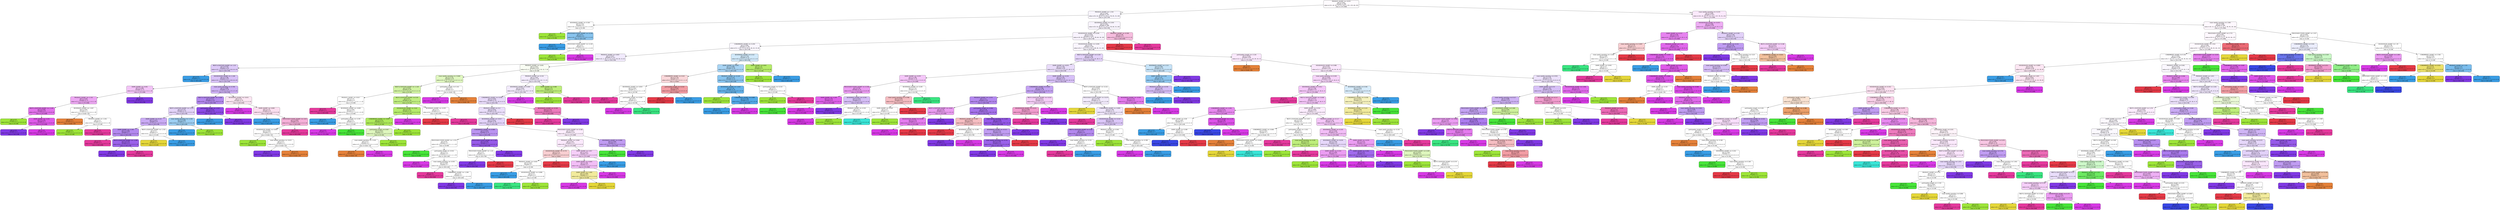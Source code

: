 digraph Tree {
node [shape=box, style="filled, rounded", color="black", fontname=helvetica] ;
edge [fontname=helvetica] ;
0 [label="PRODUCE_QUANT <= -0.074\ngini = 0.852\nsamples = 568\nvalue = [23, 24, 54, 23, 8, 4, 56, 9, 125, 135, 64, 43]\nclass = 175-199K", fillcolor="#fefbfe"] ;
1 [label="PRODUCE_QUANT <= -1.354\ngini = 0.842\nsamples = 315\nvalue = [9, 10, 44, 6, 5, 2, 41, 2, 78, 65, 33, 20]\nclass = 150-174K", fillcolor="#f8f5fe"] ;
0 -> 1 [labeldistance=2.5, labelangle=45, headlabel="True"] ;
2 [label="BEVERAGES_QUANT <= -0.585\ngini = 0.593\nsamples = 9\nvalue = [0, 0, 4, 0, 0, 0, 4, 0, 0, 1, 0, 0]\nclass = 25-34K", fillcolor="#ffffff"] ;
1 -> 2 ;
3 [label="gini = 0.0\nsamples = 3\nvalue = [0, 0, 3, 0, 0, 0, 0, 0, 0, 0, 0, 0]\nclass = 25-34K", fillcolor="#9de539"] ;
2 -> 3 ;
4 [label="PROCESSED FOODS_QUANT <= -0.538\ngini = 0.5\nsamples = 6\nvalue = [0, 0, 1, 0, 0, 0, 4, 0, 0, 1, 0, 0]\nclass = 100-124K", fillcolor="#88c4ef"] ;
2 -> 4 ;
5 [label="gini = 0.0\nsamples = 4\nvalue = [0, 0, 0, 0, 0, 0, 4, 0, 0, 0, 0, 0]\nclass = 100-124K", fillcolor="#399de5"] ;
4 -> 5 ;
6 [label="PROCESSED FOODS_QUANT <= -0.144\ngini = 0.5\nsamples = 2\nvalue = [0, 0, 1, 0, 0, 0, 0, 0, 0, 1, 0, 0]\nclass = 25-34K", fillcolor="#ffffff"] ;
4 -> 6 ;
7 [label="gini = 0.0\nsamples = 1\nvalue = [0, 0, 1, 0, 0, 0, 0, 0, 0, 0, 0, 0]\nclass = 25-34K", fillcolor="#9de539"] ;
6 -> 7 ;
8 [label="gini = 0.0\nsamples = 1\nvalue = [0, 0, 0, 0, 0, 0, 0, 0, 0, 1, 0, 0]\nclass = 175-199K", fillcolor="#d739e5"] ;
6 -> 8 ;
9 [label="BEVERAGES_QUANT <= 2.059\ngini = 0.841\nsamples = 306\nvalue = [9, 10, 40, 6, 5, 2, 37, 2, 78, 64, 33, 20]\nclass = 150-174K", fillcolor="#f8f4fd"] ;
1 -> 9 ;
10 [label="HOUSEHOLDS_QUANT <= -0.595\ngini = 0.839\nsamples = 301\nvalue = [9, 10, 40, 6, 5, 2, 37, 2, 78, 64, 30, 18]\nclass = 150-174K", fillcolor="#f8f3fd"] ;
9 -> 10 ;
11 [label="CONDIMENTS_QUANT <= -0.292\ngini = 0.845\nsamples = 136\nvalue = [5, 3, 25, 3, 2, 0, 23, 0, 30, 22, 15, 8]\nclass = 150-174K", fillcolor="#f9f6fe"] ;
10 -> 11 ;
12 [label="PRODUCE_QUANT <= -0.907\ngini = 0.837\nsamples = 113\nvalue = [5, 3, 19, 3, 1, 0, 13, 0, 30, 20, 13, 6]\nclass = 150-174K", fillcolor="#f1eafc"] ;
11 -> 12 ;
13 [label="MEAT & SEAFOOD_QUANT <= -1.43\ngini = 0.759\nsamples = 50\nvalue = [2, 1, 4, 0, 0, 0, 9, 0, 20, 8, 6, 0]\nclass = 150-174K", fillcolor="#ddcaf8"] ;
12 -> 13 ;
14 [label="gini = 0.0\nsamples = 3\nvalue = [0, 0, 0, 0, 0, 0, 3, 0, 0, 0, 0, 0]\nclass = 100-124K", fillcolor="#399de5"] ;
13 -> 14 ;
15 [label="HOUSEHOLDS_QUANT <= -1.108\ngini = 0.748\nsamples = 47\nvalue = [2, 1, 4, 0, 0, 0, 6, 0, 20, 8, 6, 0]\nclass = 150-174K", fillcolor="#d8c2f7"] ;
13 -> 15 ;
16 [label="DAIRY_QUANT <= -0.401\ngini = 0.698\nsamples = 13\nvalue = [1, 0, 2, 0, 0, 0, 0, 0, 3, 6, 1, 0]\nclass = 175-199K", fillcolor="#f3c4f7"] ;
15 -> 16 ;
17 [label="PRODUCE_QUANT <= -1.101\ngini = 0.645\nsamples = 11\nvalue = [1, 0, 2, 0, 0, 0, 0, 0, 1, 6, 1, 0]\nclass = 175-199K", fillcolor="#eda7f3"] ;
16 -> 17 ;
18 [label="MEAT & SEAFOOD_QUANT <= -1.145\ngini = 0.406\nsamples = 8\nvalue = [0, 0, 1, 0, 0, 0, 0, 0, 1, 6, 0, 0]\nclass = 175-199K", fillcolor="#e272ec"] ;
17 -> 18 ;
19 [label="gini = 0.0\nsamples = 1\nvalue = [0, 0, 1, 0, 0, 0, 0, 0, 0, 0, 0, 0]\nclass = 25-34K", fillcolor="#9de539"] ;
18 -> 19 ;
20 [label="DAIRY_QUANT <= -1.231\ngini = 0.245\nsamples = 7\nvalue = [0, 0, 0, 0, 0, 0, 0, 0, 1, 6, 0, 0]\nclass = 175-199K", fillcolor="#de5ae9"] ;
18 -> 20 ;
21 [label="gini = 0.0\nsamples = 1\nvalue = [0, 0, 0, 0, 0, 0, 0, 0, 1, 0, 0, 0]\nclass = 150-174K", fillcolor="#8139e5"] ;
20 -> 21 ;
22 [label="gini = 0.0\nsamples = 6\nvalue = [0, 0, 0, 0, 0, 0, 0, 0, 0, 6, 0, 0]\nclass = 175-199K", fillcolor="#d739e5"] ;
20 -> 22 ;
23 [label="BEVERAGES_QUANT <= -1.007\ngini = 0.667\nsamples = 3\nvalue = [1, 0, 1, 0, 0, 0, 0, 0, 0, 0, 1, 0]\nclass = Under 15K", fillcolor="#ffffff"] ;
17 -> 23 ;
24 [label="gini = 0.0\nsamples = 1\nvalue = [1, 0, 0, 0, 0, 0, 0, 0, 0, 0, 0, 0]\nclass = Under 15K", fillcolor="#e58139"] ;
23 -> 24 ;
25 [label="PRODUCE_QUANT <= -1.041\ngini = 0.5\nsamples = 2\nvalue = [0, 0, 1, 0, 0, 0, 0, 0, 0, 0, 1, 0]\nclass = 25-34K", fillcolor="#ffffff"] ;
23 -> 25 ;
26 [label="gini = 0.0\nsamples = 1\nvalue = [0, 0, 1, 0, 0, 0, 0, 0, 0, 0, 0, 0]\nclass = 25-34K", fillcolor="#9de539"] ;
25 -> 26 ;
27 [label="gini = 0.0\nsamples = 1\nvalue = [0, 0, 0, 0, 0, 0, 0, 0, 0, 0, 1, 0]\nclass = 200-249K", fillcolor="#e5399d"] ;
25 -> 27 ;
28 [label="gini = 0.0\nsamples = 2\nvalue = [0, 0, 0, 0, 0, 0, 0, 0, 2, 0, 0, 0]\nclass = 150-174K", fillcolor="#8139e5"] ;
16 -> 28 ;
29 [label="mean yearly spending <= -0.746\ngini = 0.689\nsamples = 34\nvalue = [1, 1, 2, 0, 0, 0, 6, 0, 17, 2, 5, 0]\nclass = 150-174K", fillcolor="#ceb1f5"] ;
15 -> 29 ;
30 [label="MEAT & SEAFOOD_QUANT <= -1.028\ngini = 0.517\nsamples = 24\nvalue = [0, 1, 1, 0, 0, 0, 4, 0, 16, 0, 2, 0]\nclass = 150-174K", fillcolor="#b388ef"] ;
29 -> 30 ;
31 [label="MEAT & SEAFOOD_QUANT <= -1.235\ngini = 0.722\nsamples = 12\nvalue = [0, 1, 1, 0, 0, 0, 3, 0, 5, 0, 2, 0]\nclass = 150-174K", fillcolor="#e3d3f9"] ;
30 -> 31 ;
32 [label="DAIRY_QUANT <= -0.121\ngini = 0.617\nsamples = 9\nvalue = [0, 1, 0, 0, 0, 0, 1, 0, 5, 0, 2, 0]\nclass = 150-174K", fillcolor="#c9aaf4"] ;
31 -> 32 ;
33 [label="DAIRY_QUANT <= -1.336\ngini = 0.408\nsamples = 7\nvalue = [0, 0, 0, 0, 0, 0, 0, 0, 5, 0, 2, 0]\nclass = 150-174K", fillcolor="#b388ef"] ;
32 -> 33 ;
34 [label="gini = 0.0\nsamples = 1\nvalue = [0, 0, 0, 0, 0, 0, 0, 0, 0, 0, 1, 0]\nclass = 200-249K", fillcolor="#e5399d"] ;
33 -> 34 ;
35 [label="MEAT & SEAFOOD_QUANT <= -1.248\ngini = 0.278\nsamples = 6\nvalue = [0, 0, 0, 0, 0, 0, 0, 0, 5, 0, 1, 0]\nclass = 150-174K", fillcolor="#9a61ea"] ;
33 -> 35 ;
36 [label="gini = 0.0\nsamples = 5\nvalue = [0, 0, 0, 0, 0, 0, 0, 0, 5, 0, 0, 0]\nclass = 150-174K", fillcolor="#8139e5"] ;
35 -> 36 ;
37 [label="gini = 0.0\nsamples = 1\nvalue = [0, 0, 0, 0, 0, 0, 0, 0, 0, 0, 1, 0]\nclass = 200-249K", fillcolor="#e5399d"] ;
35 -> 37 ;
38 [label="MEAT & SEAFOOD_QUANT <= -1.355\ngini = 0.5\nsamples = 2\nvalue = [0, 1, 0, 0, 0, 0, 1, 0, 0, 0, 0, 0]\nclass = 15-24K", fillcolor="#ffffff"] ;
32 -> 38 ;
39 [label="gini = 0.0\nsamples = 1\nvalue = [0, 1, 0, 0, 0, 0, 0, 0, 0, 0, 0, 0]\nclass = 15-24K", fillcolor="#e5d739"] ;
38 -> 39 ;
40 [label="gini = 0.0\nsamples = 1\nvalue = [0, 0, 0, 0, 0, 0, 1, 0, 0, 0, 0, 0]\nclass = 100-124K", fillcolor="#399de5"] ;
38 -> 40 ;
41 [label="mean weekly spending <= -1.158\ngini = 0.444\nsamples = 3\nvalue = [0, 0, 1, 0, 0, 0, 2, 0, 0, 0, 0, 0]\nclass = 100-124K", fillcolor="#9ccef2"] ;
31 -> 41 ;
42 [label="gini = 0.0\nsamples = 2\nvalue = [0, 0, 0, 0, 0, 0, 2, 0, 0, 0, 0, 0]\nclass = 100-124K", fillcolor="#399de5"] ;
41 -> 42 ;
43 [label="gini = 0.0\nsamples = 1\nvalue = [0, 0, 1, 0, 0, 0, 0, 0, 0, 0, 0, 0]\nclass = 25-34K", fillcolor="#9de539"] ;
41 -> 43 ;
44 [label="participation_length <= -1.917\ngini = 0.153\nsamples = 12\nvalue = [0, 0, 0, 0, 0, 0, 1, 0, 11, 0, 0, 0]\nclass = 150-174K", fillcolor="#8c4be7"] ;
30 -> 44 ;
45 [label="gini = 0.0\nsamples = 1\nvalue = [0, 0, 0, 0, 0, 0, 1, 0, 0, 0, 0, 0]\nclass = 100-124K", fillcolor="#399de5"] ;
44 -> 45 ;
46 [label="gini = 0.0\nsamples = 11\nvalue = [0, 0, 0, 0, 0, 0, 0, 0, 11, 0, 0, 0]\nclass = 150-174K", fillcolor="#8139e5"] ;
44 -> 46 ;
47 [label="BEVERAGES_QUANT <= -0.655\ngini = 0.8\nsamples = 10\nvalue = [1, 0, 1, 0, 0, 0, 2, 0, 1, 2, 3, 0]\nclass = 200-249K", fillcolor="#fce6f3"] ;
29 -> 47 ;
48 [label="gini = 0.0\nsamples = 2\nvalue = [0, 0, 0, 0, 0, 0, 0, 0, 0, 2, 0, 0]\nclass = 175-199K", fillcolor="#d739e5"] ;
47 -> 48 ;
49 [label="DAIRY_QUANT <= -0.883\ngini = 0.75\nsamples = 8\nvalue = [1, 0, 1, 0, 0, 0, 2, 0, 1, 0, 3, 0]\nclass = 200-249K", fillcolor="#fbdeef"] ;
47 -> 49 ;
50 [label="gini = 0.0\nsamples = 2\nvalue = [0, 0, 0, 0, 0, 0, 2, 0, 0, 0, 0, 0]\nclass = 100-124K", fillcolor="#399de5"] ;
49 -> 50 ;
51 [label="PROCESSED FOODS_QUANT <= -0.93\ngini = 0.667\nsamples = 6\nvalue = [1, 0, 1, 0, 0, 0, 0, 0, 1, 0, 3, 0]\nclass = 200-249K", fillcolor="#f5b0d8"] ;
49 -> 51 ;
52 [label="HOUSEHOLDS_QUANT <= -0.859\ngini = 0.667\nsamples = 3\nvalue = [1, 0, 1, 0, 0, 0, 0, 0, 1, 0, 0, 0]\nclass = Under 15K", fillcolor="#ffffff"] ;
51 -> 52 ;
53 [label="gini = 0.0\nsamples = 1\nvalue = [0, 0, 1, 0, 0, 0, 0, 0, 0, 0, 0, 0]\nclass = 25-34K", fillcolor="#9de539"] ;
52 -> 53 ;
54 [label="mean weekly spending <= -0.615\ngini = 0.5\nsamples = 2\nvalue = [1, 0, 0, 0, 0, 0, 0, 0, 1, 0, 0, 0]\nclass = Under 15K", fillcolor="#ffffff"] ;
52 -> 54 ;
55 [label="gini = 0.0\nsamples = 1\nvalue = [0, 0, 0, 0, 0, 0, 0, 0, 1, 0, 0, 0]\nclass = 150-174K", fillcolor="#8139e5"] ;
54 -> 55 ;
56 [label="gini = 0.0\nsamples = 1\nvalue = [1, 0, 0, 0, 0, 0, 0, 0, 0, 0, 0, 0]\nclass = Under 15K", fillcolor="#e58139"] ;
54 -> 56 ;
57 [label="gini = 0.0\nsamples = 3\nvalue = [0, 0, 0, 0, 0, 0, 0, 0, 0, 0, 3, 0]\nclass = 200-249K", fillcolor="#e5399d"] ;
51 -> 57 ;
58 [label="PRODUCE_QUANT <= -0.691\ngini = 0.851\nsamples = 63\nvalue = [3, 2, 15, 3, 1, 0, 4, 0, 10, 12, 7, 6]\nclass = 25-34K", fillcolor="#f9fdf3"] ;
12 -> 58 ;
59 [label="mean weekly spending <= -0.668\ngini = 0.719\nsamples = 24\nvalue = [3, 0, 11, 1, 0, 0, 1, 0, 0, 5, 2, 1]\nclass = 25-34K", fillcolor="#e0f7c0"] ;
58 -> 59 ;
60 [label="MEAT & SEAFOOD_QUANT <= -1.104\ngini = 0.655\nsamples = 20\nvalue = [1, 0, 11, 1, 0, 0, 1, 0, 0, 3, 2, 1]\nclass = 25-34K", fillcolor="#d1f3a2"] ;
59 -> 60 ;
61 [label="PRODUCE_QUANT <= -0.817\ngini = 0.75\nsamples = 4\nvalue = [0, 0, 0, 1, 0, 0, 1, 0, 0, 1, 1, 0]\nclass = 35-49K", fillcolor="#ffffff"] ;
60 -> 61 ;
62 [label="gini = 0.0\nsamples = 1\nvalue = [0, 0, 0, 0, 0, 0, 0, 0, 0, 0, 1, 0]\nclass = 200-249K", fillcolor="#e5399d"] ;
61 -> 62 ;
63 [label="BEVERAGES_QUANT <= -0.849\ngini = 0.667\nsamples = 3\nvalue = [0, 0, 0, 1, 0, 0, 1, 0, 0, 1, 0, 0]\nclass = 35-49K", fillcolor="#ffffff"] ;
61 -> 63 ;
64 [label="gini = 0.0\nsamples = 1\nvalue = [0, 0, 0, 0, 0, 0, 1, 0, 0, 0, 0, 0]\nclass = 100-124K", fillcolor="#399de5"] ;
63 -> 64 ;
65 [label="participation_length <= -0.395\ngini = 0.5\nsamples = 2\nvalue = [0, 0, 0, 1, 0, 0, 0, 0, 0, 1, 0, 0]\nclass = 35-49K", fillcolor="#ffffff"] ;
63 -> 65 ;
66 [label="gini = 0.0\nsamples = 1\nvalue = [0, 0, 0, 0, 0, 0, 0, 0, 0, 1, 0, 0]\nclass = 175-199K", fillcolor="#d739e5"] ;
65 -> 66 ;
67 [label="gini = 0.0\nsamples = 1\nvalue = [0, 0, 0, 1, 0, 0, 0, 0, 0, 0, 0, 0]\nclass = 35-49K", fillcolor="#47e539"] ;
65 -> 67 ;
68 [label="MEAT & SEAFOOD_QUANT <= 0.04\ngini = 0.5\nsamples = 16\nvalue = [1, 0, 11, 0, 0, 0, 0, 0, 0, 2, 1, 1]\nclass = 25-34K", fillcolor="#c0ee80"] ;
60 -> 68 ;
69 [label="HOUSEHOLDS_QUANT <= -0.62\ngini = 0.357\nsamples = 14\nvalue = [1, 0, 11, 0, 0, 0, 0, 0, 0, 2, 0, 0]\nclass = 25-34K", fillcolor="#b6ec6b"] ;
68 -> 69 ;
70 [label="CONDIMENTS_QUANT <= -0.845\ngini = 0.272\nsamples = 13\nvalue = [1, 0, 11, 0, 0, 0, 0, 0, 0, 1, 0, 0]\nclass = 25-34K", fillcolor="#ade95a"] ;
69 -> 70 ;
71 [label="participation_length <= 0.947\ngini = 0.625\nsamples = 4\nvalue = [1, 0, 2, 0, 0, 0, 0, 0, 0, 1, 0, 0]\nclass = 25-34K", fillcolor="#def6bd"] ;
70 -> 71 ;
72 [label="mean weekly spending <= -1.019\ngini = 0.5\nsamples = 2\nvalue = [1, 0, 0, 0, 0, 0, 0, 0, 0, 1, 0, 0]\nclass = Under 15K", fillcolor="#ffffff"] ;
71 -> 72 ;
73 [label="gini = 0.0\nsamples = 1\nvalue = [1, 0, 0, 0, 0, 0, 0, 0, 0, 0, 0, 0]\nclass = Under 15K", fillcolor="#e58139"] ;
72 -> 73 ;
74 [label="gini = 0.0\nsamples = 1\nvalue = [0, 0, 0, 0, 0, 0, 0, 0, 0, 1, 0, 0]\nclass = 175-199K", fillcolor="#d739e5"] ;
72 -> 74 ;
75 [label="gini = 0.0\nsamples = 2\nvalue = [0, 0, 2, 0, 0, 0, 0, 0, 0, 0, 0, 0]\nclass = 25-34K", fillcolor="#9de539"] ;
71 -> 75 ;
76 [label="gini = 0.0\nsamples = 9\nvalue = [0, 0, 9, 0, 0, 0, 0, 0, 0, 0, 0, 0]\nclass = 25-34K", fillcolor="#9de539"] ;
70 -> 76 ;
77 [label="gini = 0.0\nsamples = 1\nvalue = [0, 0, 0, 0, 0, 0, 0, 0, 0, 1, 0, 0]\nclass = 175-199K", fillcolor="#d739e5"] ;
69 -> 77 ;
78 [label="BEVERAGES_QUANT <= -0.439\ngini = 0.5\nsamples = 2\nvalue = [0, 0, 0, 0, 0, 0, 0, 0, 0, 0, 1, 1]\nclass = 200-249K", fillcolor="#ffffff"] ;
68 -> 78 ;
79 [label="gini = 0.0\nsamples = 1\nvalue = [0, 0, 0, 0, 0, 0, 0, 0, 0, 0, 0, 1]\nclass = 250K+", fillcolor="#e53947"] ;
78 -> 79 ;
80 [label="gini = 0.0\nsamples = 1\nvalue = [0, 0, 0, 0, 0, 0, 0, 0, 0, 0, 1, 0]\nclass = 200-249K", fillcolor="#e5399d"] ;
78 -> 80 ;
81 [label="participation_length <= 0.142\ngini = 0.5\nsamples = 4\nvalue = [2, 0, 0, 0, 0, 0, 0, 0, 0, 2, 0, 0]\nclass = Under 15K", fillcolor="#ffffff"] ;
59 -> 81 ;
82 [label="gini = 0.0\nsamples = 2\nvalue = [0, 0, 0, 0, 0, 0, 0, 0, 0, 2, 0, 0]\nclass = 175-199K", fillcolor="#d739e5"] ;
81 -> 82 ;
83 [label="gini = 0.0\nsamples = 2\nvalue = [2, 0, 0, 0, 0, 0, 0, 0, 0, 0, 0, 0]\nclass = Under 15K", fillcolor="#e58139"] ;
81 -> 83 ;
84 [label="PRODUCE_QUANT <= -0.154\ngini = 0.847\nsamples = 39\nvalue = [0, 2, 4, 2, 1, 0, 3, 0, 10, 7, 5, 5]\nclass = 150-174K", fillcolor="#f3ecfd"] ;
58 -> 84 ;
85 [label="BEVERAGES_QUANT <= -0.009\ngini = 0.829\nsamples = 35\nvalue = [0, 2, 1, 2, 1, 0, 3, 0, 10, 7, 4, 5]\nclass = 150-174K", fillcolor="#f2eafc"] ;
84 -> 85 ;
86 [label="CONDIMENTS_QUANT <= -0.436\ngini = 0.828\nsamples = 32\nvalue = [0, 2, 1, 2, 1, 0, 3, 0, 10, 4, 4, 5]\nclass = 150-174K", fillcolor="#e8dafa"] ;
85 -> 86 ;
87 [label="PRODUCE_QUANT <= -0.2\ngini = 0.819\nsamples = 28\nvalue = [0, 2, 1, 2, 1, 0, 3, 0, 9, 4, 1, 5]\nclass = 150-174K", fillcolor="#e9ddfa"] ;
86 -> 87 ;
88 [label="BEVERAGES_QUANT <= -0.817\ngini = 0.814\nsamples = 26\nvalue = [0, 2, 1, 2, 1, 0, 3, 0, 9, 4, 1, 3]\nclass = 150-174K", fillcolor="#e2d2f9"] ;
87 -> 88 ;
89 [label="CONDIMENTS_QUANT <= -0.969\ngini = 0.625\nsamples = 12\nvalue = [0, 0, 0, 1, 0, 0, 1, 0, 7, 1, 1, 1]\nclass = 150-174K", fillcolor="#ba93f1"] ;
88 -> 89 ;
90 [label="PROCESSED FOODS_QUANT <= -1.353\ngini = 0.8\nsamples = 5\nvalue = [0, 0, 0, 1, 0, 0, 1, 0, 1, 1, 1, 0]\nclass = 35-49K", fillcolor="#ffffff"] ;
89 -> 90 ;
91 [label="gini = 0.0\nsamples = 1\nvalue = [0, 0, 0, 1, 0, 0, 0, 0, 0, 0, 0, 0]\nclass = 35-49K", fillcolor="#47e539"] ;
90 -> 91 ;
92 [label="participation_length <= -0.932\ngini = 0.75\nsamples = 4\nvalue = [0, 0, 0, 0, 0, 0, 1, 0, 1, 1, 1, 0]\nclass = 100-124K", fillcolor="#ffffff"] ;
90 -> 92 ;
93 [label="gini = 0.0\nsamples = 1\nvalue = [0, 0, 0, 0, 0, 0, 0, 0, 0, 1, 0, 0]\nclass = 175-199K", fillcolor="#d739e5"] ;
92 -> 93 ;
94 [label="mean weekly spending <= -0.955\ngini = 0.667\nsamples = 3\nvalue = [0, 0, 0, 0, 0, 0, 1, 0, 1, 0, 1, 0]\nclass = 100-124K", fillcolor="#ffffff"] ;
92 -> 94 ;
95 [label="gini = 0.0\nsamples = 1\nvalue = [0, 0, 0, 0, 0, 0, 0, 0, 0, 0, 1, 0]\nclass = 200-249K", fillcolor="#e5399d"] ;
94 -> 95 ;
96 [label="CONDIMENTS_QUANT <= -1.208\ngini = 0.5\nsamples = 2\nvalue = [0, 0, 0, 0, 0, 0, 1, 0, 1, 0, 0, 0]\nclass = 100-124K", fillcolor="#ffffff"] ;
94 -> 96 ;
97 [label="gini = 0.0\nsamples = 1\nvalue = [0, 0, 0, 0, 0, 0, 0, 0, 1, 0, 0, 0]\nclass = 150-174K", fillcolor="#8139e5"] ;
96 -> 97 ;
98 [label="gini = 0.0\nsamples = 1\nvalue = [0, 0, 0, 0, 0, 0, 1, 0, 0, 0, 0, 0]\nclass = 100-124K", fillcolor="#399de5"] ;
96 -> 98 ;
99 [label="PROCESSED FOODS_QUANT <= -1.187\ngini = 0.245\nsamples = 7\nvalue = [0, 0, 0, 0, 0, 0, 0, 0, 6, 0, 0, 1]\nclass = 150-174K", fillcolor="#965ae9"] ;
89 -> 99 ;
100 [label="PROCESSED FOODS_QUANT <= -1.26\ngini = 0.5\nsamples = 2\nvalue = [0, 0, 0, 0, 0, 0, 0, 0, 1, 0, 0, 1]\nclass = 150-174K", fillcolor="#ffffff"] ;
99 -> 100 ;
101 [label="gini = 0.0\nsamples = 1\nvalue = [0, 0, 0, 0, 0, 0, 0, 0, 1, 0, 0, 0]\nclass = 150-174K", fillcolor="#8139e5"] ;
100 -> 101 ;
102 [label="gini = 0.0\nsamples = 1\nvalue = [0, 0, 0, 0, 0, 0, 0, 0, 0, 0, 0, 1]\nclass = 250K+", fillcolor="#e53947"] ;
100 -> 102 ;
103 [label="gini = 0.0\nsamples = 5\nvalue = [0, 0, 0, 0, 0, 0, 0, 0, 5, 0, 0, 0]\nclass = 150-174K", fillcolor="#8139e5"] ;
99 -> 103 ;
104 [label="PROCESSED FOODS_QUANT <= -0.382\ngini = 0.857\nsamples = 14\nvalue = [0, 2, 1, 1, 1, 0, 2, 0, 2, 3, 0, 2]\nclass = 175-199K", fillcolor="#fceefd"] ;
88 -> 104 ;
105 [label="PRODUCE_QUANT <= -0.464\ngini = 0.81\nsamples = 11\nvalue = [0, 2, 1, 0, 1, 0, 2, 0, 0, 3, 0, 2]\nclass = 175-199K", fillcolor="#fbe9fc"] ;
104 -> 105 ;
106 [label="HOUSEHOLDS_QUANT <= -0.772\ngini = 0.72\nsamples = 5\nvalue = [0, 0, 1, 0, 1, 0, 1, 0, 0, 0, 0, 2]\nclass = 250K+", fillcolor="#f8ced1"] ;
105 -> 106 ;
107 [label="PRODUCE_QUANT <= -0.642\ngini = 0.667\nsamples = 3\nvalue = [0, 0, 1, 0, 1, 0, 1, 0, 0, 0, 0, 0]\nclass = 25-34K", fillcolor="#ffffff"] ;
106 -> 107 ;
108 [label="gini = 0.0\nsamples = 1\nvalue = [0, 0, 0, 0, 0, 0, 1, 0, 0, 0, 0, 0]\nclass = 100-124K", fillcolor="#399de5"] ;
107 -> 108 ;
109 [label="HOUSEHOLDS_QUANT <= -0.898\ngini = 0.5\nsamples = 2\nvalue = [0, 0, 1, 0, 1, 0, 0, 0, 0, 0, 0, 0]\nclass = 25-34K", fillcolor="#ffffff"] ;
107 -> 109 ;
110 [label="gini = 0.0\nsamples = 1\nvalue = [0, 0, 0, 0, 1, 0, 0, 0, 0, 0, 0, 0]\nclass = 50-74K", fillcolor="#39e581"] ;
109 -> 110 ;
111 [label="gini = 0.0\nsamples = 1\nvalue = [0, 0, 1, 0, 0, 0, 0, 0, 0, 0, 0, 0]\nclass = 25-34K", fillcolor="#9de539"] ;
109 -> 111 ;
112 [label="gini = 0.0\nsamples = 2\nvalue = [0, 0, 0, 0, 0, 0, 0, 0, 0, 0, 0, 2]\nclass = 250K+", fillcolor="#e53947"] ;
106 -> 112 ;
113 [label="DAIRY_QUANT <= 1.057\ngini = 0.611\nsamples = 6\nvalue = [0, 2, 0, 0, 0, 0, 1, 0, 0, 3, 0, 0]\nclass = 175-199K", fillcolor="#f5cef8"] ;
105 -> 113 ;
114 [label="DAIRY_QUANT <= -0.005\ngini = 0.48\nsamples = 5\nvalue = [0, 2, 0, 0, 0, 0, 0, 0, 0, 3, 0, 0]\nclass = 175-199K", fillcolor="#f2bdf6"] ;
113 -> 114 ;
115 [label="DAIRY_QUANT <= -1.095\ngini = 0.444\nsamples = 3\nvalue = [0, 2, 0, 0, 0, 0, 0, 0, 0, 1, 0, 0]\nclass = 15-24K", fillcolor="#f2eb9c"] ;
114 -> 115 ;
116 [label="gini = 0.0\nsamples = 1\nvalue = [0, 0, 0, 0, 0, 0, 0, 0, 0, 1, 0, 0]\nclass = 175-199K", fillcolor="#d739e5"] ;
115 -> 116 ;
117 [label="gini = 0.0\nsamples = 2\nvalue = [0, 2, 0, 0, 0, 0, 0, 0, 0, 0, 0, 0]\nclass = 15-24K", fillcolor="#e5d739"] ;
115 -> 117 ;
118 [label="gini = 0.0\nsamples = 2\nvalue = [0, 0, 0, 0, 0, 0, 0, 0, 0, 2, 0, 0]\nclass = 175-199K", fillcolor="#d739e5"] ;
114 -> 118 ;
119 [label="gini = 0.0\nsamples = 1\nvalue = [0, 0, 0, 0, 0, 0, 1, 0, 0, 0, 0, 0]\nclass = 100-124K", fillcolor="#399de5"] ;
113 -> 119 ;
120 [label="BEVERAGES_QUANT <= -0.488\ngini = 0.444\nsamples = 3\nvalue = [0, 0, 0, 1, 0, 0, 0, 0, 2, 0, 0, 0]\nclass = 150-174K", fillcolor="#c09cf2"] ;
104 -> 120 ;
121 [label="gini = 0.0\nsamples = 1\nvalue = [0, 0, 0, 1, 0, 0, 0, 0, 0, 0, 0, 0]\nclass = 35-49K", fillcolor="#47e539"] ;
120 -> 121 ;
122 [label="gini = 0.0\nsamples = 2\nvalue = [0, 0, 0, 0, 0, 0, 0, 0, 2, 0, 0, 0]\nclass = 150-174K", fillcolor="#8139e5"] ;
120 -> 122 ;
123 [label="gini = 0.0\nsamples = 2\nvalue = [0, 0, 0, 0, 0, 0, 0, 0, 0, 0, 0, 2]\nclass = 250K+", fillcolor="#e53947"] ;
87 -> 123 ;
124 [label="BEVERAGES_QUANT <= -0.526\ngini = 0.375\nsamples = 4\nvalue = [0, 0, 0, 0, 0, 0, 0, 0, 1, 0, 3, 0]\nclass = 200-249K", fillcolor="#ee7bbe"] ;
86 -> 124 ;
125 [label="gini = 0.0\nsamples = 3\nvalue = [0, 0, 0, 0, 0, 0, 0, 0, 0, 0, 3, 0]\nclass = 200-249K", fillcolor="#e5399d"] ;
124 -> 125 ;
126 [label="gini = 0.0\nsamples = 1\nvalue = [0, 0, 0, 0, 0, 0, 0, 0, 1, 0, 0, 0]\nclass = 150-174K", fillcolor="#8139e5"] ;
124 -> 126 ;
127 [label="gini = 0.0\nsamples = 3\nvalue = [0, 0, 0, 0, 0, 0, 0, 0, 0, 3, 0, 0]\nclass = 175-199K", fillcolor="#d739e5"] ;
85 -> 127 ;
128 [label="DAIRY_QUANT <= -0.488\ngini = 0.375\nsamples = 4\nvalue = [0, 0, 3, 0, 0, 0, 0, 0, 0, 0, 1, 0]\nclass = 25-34K", fillcolor="#beee7b"] ;
84 -> 128 ;
129 [label="gini = 0.0\nsamples = 3\nvalue = [0, 0, 3, 0, 0, 0, 0, 0, 0, 0, 0, 0]\nclass = 25-34K", fillcolor="#9de539"] ;
128 -> 129 ;
130 [label="gini = 0.0\nsamples = 1\nvalue = [0, 0, 0, 0, 0, 0, 0, 0, 0, 0, 1, 0]\nclass = 200-249K", fillcolor="#e5399d"] ;
128 -> 130 ;
131 [label="BEVERAGES_QUANT <= 0.312\ngini = 0.718\nsamples = 23\nvalue = [0, 0, 6, 0, 1, 0, 10, 0, 0, 2, 2, 2]\nclass = 100-124K", fillcolor="#d0e8f9"] ;
11 -> 131 ;
132 [label="DAIRY_QUANT <= -0.855\ngini = 0.698\nsamples = 18\nvalue = [0, 0, 2, 0, 1, 0, 9, 0, 0, 2, 2, 2]\nclass = 100-124K", fillcolor="#a8d4f4"] ;
131 -> 132 ;
133 [label="CONDIMENTS_QUANT <= 0.022\ngini = 0.778\nsamples = 6\nvalue = [0, 0, 0, 0, 1, 0, 1, 0, 0, 1, 1, 2]\nclass = 250K+", fillcolor="#fad7da"] ;
132 -> 133 ;
134 [label="BEVERAGES_QUANT <= -0.854\ngini = 0.667\nsamples = 3\nvalue = [0, 0, 0, 0, 1, 0, 0, 0, 0, 1, 1, 0]\nclass = 50-74K", fillcolor="#ffffff"] ;
133 -> 134 ;
135 [label="gini = 0.0\nsamples = 1\nvalue = [0, 0, 0, 0, 0, 0, 0, 0, 0, 0, 1, 0]\nclass = 200-249K", fillcolor="#e5399d"] ;
134 -> 135 ;
136 [label="participation_length <= -0.544\ngini = 0.5\nsamples = 2\nvalue = [0, 0, 0, 0, 1, 0, 0, 0, 0, 1, 0, 0]\nclass = 50-74K", fillcolor="#ffffff"] ;
134 -> 136 ;
137 [label="gini = 0.0\nsamples = 1\nvalue = [0, 0, 0, 0, 0, 0, 0, 0, 0, 1, 0, 0]\nclass = 175-199K", fillcolor="#d739e5"] ;
136 -> 137 ;
138 [label="gini = 0.0\nsamples = 1\nvalue = [0, 0, 0, 0, 1, 0, 0, 0, 0, 0, 0, 0]\nclass = 50-74K", fillcolor="#39e581"] ;
136 -> 138 ;
139 [label="participation_length <= -0.216\ngini = 0.444\nsamples = 3\nvalue = [0, 0, 0, 0, 0, 0, 1, 0, 0, 0, 0, 2]\nclass = 250K+", fillcolor="#f29ca3"] ;
133 -> 139 ;
140 [label="gini = 0.0\nsamples = 2\nvalue = [0, 0, 0, 0, 0, 0, 0, 0, 0, 0, 0, 2]\nclass = 250K+", fillcolor="#e53947"] ;
139 -> 140 ;
141 [label="gini = 0.0\nsamples = 1\nvalue = [0, 0, 0, 0, 0, 0, 1, 0, 0, 0, 0, 0]\nclass = 100-124K", fillcolor="#399de5"] ;
139 -> 141 ;
142 [label="PRODUCE_QUANT <= -0.129\ngini = 0.514\nsamples = 12\nvalue = [0, 0, 2, 0, 0, 0, 8, 0, 0, 1, 1, 0]\nclass = 100-124K", fillcolor="#88c4ef"] ;
132 -> 142 ;
143 [label="BEVERAGES_QUANT <= -1.003\ngini = 0.34\nsamples = 10\nvalue = [0, 0, 1, 0, 0, 0, 8, 0, 0, 1, 0, 0]\nclass = 100-124K", fillcolor="#65b3eb"] ;
142 -> 143 ;
144 [label="gini = 0.0\nsamples = 1\nvalue = [0, 0, 1, 0, 0, 0, 0, 0, 0, 0, 0, 0]\nclass = 25-34K", fillcolor="#9de539"] ;
143 -> 144 ;
145 [label="CONDIMENTS_QUANT <= 0.889\ngini = 0.198\nsamples = 9\nvalue = [0, 0, 0, 0, 0, 0, 8, 0, 0, 1, 0, 0]\nclass = 100-124K", fillcolor="#52a9e8"] ;
143 -> 145 ;
146 [label="gini = 0.0\nsamples = 8\nvalue = [0, 0, 0, 0, 0, 0, 8, 0, 0, 0, 0, 0]\nclass = 100-124K", fillcolor="#399de5"] ;
145 -> 146 ;
147 [label="gini = 0.0\nsamples = 1\nvalue = [0, 0, 0, 0, 0, 0, 0, 0, 0, 1, 0, 0]\nclass = 175-199K", fillcolor="#d739e5"] ;
145 -> 147 ;
148 [label="participation_length <= -0.216\ngini = 0.5\nsamples = 2\nvalue = [0, 0, 1, 0, 0, 0, 0, 0, 0, 0, 1, 0]\nclass = 25-34K", fillcolor="#ffffff"] ;
142 -> 148 ;
149 [label="gini = 0.0\nsamples = 1\nvalue = [0, 0, 1, 0, 0, 0, 0, 0, 0, 0, 0, 0]\nclass = 25-34K", fillcolor="#9de539"] ;
148 -> 149 ;
150 [label="gini = 0.0\nsamples = 1\nvalue = [0, 0, 0, 0, 0, 0, 0, 0, 0, 0, 1, 0]\nclass = 200-249K", fillcolor="#e5399d"] ;
148 -> 150 ;
151 [label="DAIRY_QUANT <= 0.843\ngini = 0.32\nsamples = 5\nvalue = [0, 0, 4, 0, 0, 0, 1, 0, 0, 0, 0, 0]\nclass = 25-34K", fillcolor="#b6ec6a"] ;
131 -> 151 ;
152 [label="gini = 0.0\nsamples = 4\nvalue = [0, 0, 4, 0, 0, 0, 0, 0, 0, 0, 0, 0]\nclass = 25-34K", fillcolor="#9de539"] ;
151 -> 152 ;
153 [label="gini = 0.0\nsamples = 1\nvalue = [0, 0, 0, 0, 0, 0, 1, 0, 0, 0, 0, 0]\nclass = 100-124K", fillcolor="#399de5"] ;
151 -> 153 ;
154 [label="HOUSEHOLDS_QUANT <= -0.095\ngini = 0.82\nsamples = 165\nvalue = [4, 7, 15, 3, 3, 2, 14, 2, 48, 42, 15, 10]\nclass = 150-174K", fillcolor="#f9f5fe"] ;
10 -> 154 ;
155 [label="MEAT & SEAFOOD_QUANT <= 0.329\ngini = 0.768\nsamples = 81\nvalue = [1, 2, 3, 1, 2, 1, 9, 0, 32, 18, 5, 7]\nclass = 150-174K", fillcolor="#e3d3f9"] ;
154 -> 155 ;
156 [label="DAIRY_QUANT <= -0.874\ngini = 0.758\nsamples = 69\nvalue = [1, 2, 3, 1, 2, 1, 2, 0, 27, 18, 5, 7]\nclass = 150-174K", fillcolor="#e9dcfa"] ;
155 -> 156 ;
157 [label="DAIRY_QUANT <= -0.979\ngini = 0.789\nsamples = 16\nvalue = [0, 0, 2, 1, 2, 1, 0, 0, 2, 6, 0, 2]\nclass = 175-199K", fillcolor="#f4c6f8"] ;
156 -> 157 ;
158 [label="PROCESSED FOODS_QUANT <= -0.706\ngini = 0.58\nsamples = 10\nvalue = [0, 0, 1, 1, 0, 0, 0, 0, 2, 6, 0, 0]\nclass = 175-199K", fillcolor="#eb9cf2"] ;
157 -> 158 ;
159 [label="DAIRY_QUANT <= -1.238\ngini = 0.278\nsamples = 6\nvalue = [0, 0, 0, 1, 0, 0, 0, 0, 0, 5, 0, 0]\nclass = 175-199K", fillcolor="#df61ea"] ;
158 -> 159 ;
160 [label="gini = 0.0\nsamples = 1\nvalue = [0, 0, 0, 1, 0, 0, 0, 0, 0, 0, 0, 0]\nclass = 35-49K", fillcolor="#47e539"] ;
159 -> 160 ;
161 [label="gini = 0.0\nsamples = 5\nvalue = [0, 0, 0, 0, 0, 0, 0, 0, 0, 5, 0, 0]\nclass = 175-199K", fillcolor="#d739e5"] ;
159 -> 161 ;
162 [label="BEVERAGES_QUANT <= -0.365\ngini = 0.625\nsamples = 4\nvalue = [0, 0, 1, 0, 0, 0, 0, 0, 2, 1, 0, 0]\nclass = 150-174K", fillcolor="#d5bdf6"] ;
158 -> 162 ;
163 [label="gini = 0.0\nsamples = 2\nvalue = [0, 0, 0, 0, 0, 0, 0, 0, 2, 0, 0, 0]\nclass = 150-174K", fillcolor="#8139e5"] ;
162 -> 163 ;
164 [label="PRODUCE_QUANT <= -0.503\ngini = 0.5\nsamples = 2\nvalue = [0, 0, 1, 0, 0, 0, 0, 0, 0, 1, 0, 0]\nclass = 25-34K", fillcolor="#ffffff"] ;
162 -> 164 ;
165 [label="gini = 0.0\nsamples = 1\nvalue = [0, 0, 0, 0, 0, 0, 0, 0, 0, 1, 0, 0]\nclass = 175-199K", fillcolor="#d739e5"] ;
164 -> 165 ;
166 [label="gini = 0.0\nsamples = 1\nvalue = [0, 0, 1, 0, 0, 0, 0, 0, 0, 0, 0, 0]\nclass = 25-34K", fillcolor="#9de539"] ;
164 -> 166 ;
167 [label="BEVERAGES_QUANT <= -0.285\ngini = 0.722\nsamples = 6\nvalue = [0, 0, 1, 0, 2, 1, 0, 0, 0, 0, 0, 2]\nclass = 50-74K", fillcolor="#ffffff"] ;
157 -> 167 ;
168 [label="mean yearly spending <= -0.788\ngini = 0.625\nsamples = 4\nvalue = [0, 0, 1, 0, 0, 1, 0, 0, 0, 0, 0, 2]\nclass = 250K+", fillcolor="#f6bdc2"] ;
167 -> 168 ;
169 [label="DAIRY_QUANT <= -0.929\ngini = 0.5\nsamples = 2\nvalue = [0, 0, 1, 0, 0, 1, 0, 0, 0, 0, 0, 0]\nclass = 25-34K", fillcolor="#ffffff"] ;
168 -> 169 ;
170 [label="gini = 0.0\nsamples = 1\nvalue = [0, 0, 0, 0, 0, 1, 0, 0, 0, 0, 0, 0]\nclass = 75-99K", fillcolor="#39e5d7"] ;
169 -> 170 ;
171 [label="gini = 0.0\nsamples = 1\nvalue = [0, 0, 1, 0, 0, 0, 0, 0, 0, 0, 0, 0]\nclass = 25-34K", fillcolor="#9de539"] ;
169 -> 171 ;
172 [label="gini = 0.0\nsamples = 2\nvalue = [0, 0, 0, 0, 0, 0, 0, 0, 0, 0, 0, 2]\nclass = 250K+", fillcolor="#e53947"] ;
168 -> 172 ;
173 [label="gini = 0.0\nsamples = 2\nvalue = [0, 0, 0, 0, 2, 0, 0, 0, 0, 0, 0, 0]\nclass = 50-74K", fillcolor="#39e581"] ;
167 -> 173 ;
174 [label="DAIRY_QUANT <= -0.259\ngini = 0.705\nsamples = 53\nvalue = [1, 2, 1, 0, 0, 0, 2, 0, 25, 12, 5, 5]\nclass = 150-174K", fillcolor="#d7c0f7"] ;
156 -> 174 ;
175 [label="CONDIMENTS_QUANT <= 0.258\ngini = 0.588\nsamples = 36\nvalue = [0, 0, 0, 0, 0, 0, 0, 0, 21, 8, 2, 5]\nclass = 150-174K", fillcolor="#c4a3f3"] ;
174 -> 175 ;
176 [label="PRODUCE_QUANT <= -1.074\ngini = 0.5\nsamples = 30\nvalue = [0, 0, 0, 0, 0, 0, 0, 0, 20, 5, 0, 5]\nclass = 150-174K", fillcolor="#b388ef"] ;
175 -> 176 ;
177 [label="MEAT & SEAFOOD_QUANT <= -0.601\ngini = 0.56\nsamples = 5\nvalue = [0, 0, 0, 0, 0, 0, 0, 0, 1, 3, 0, 1]\nclass = 175-199K", fillcolor="#eb9cf2"] ;
176 -> 177 ;
178 [label="HOUSEHOLDS_QUANT <= -0.248\ngini = 0.375\nsamples = 4\nvalue = [0, 0, 0, 0, 0, 0, 0, 0, 0, 3, 0, 1]\nclass = 175-199K", fillcolor="#e47bee"] ;
177 -> 178 ;
179 [label="gini = 0.0\nsamples = 3\nvalue = [0, 0, 0, 0, 0, 0, 0, 0, 0, 3, 0, 0]\nclass = 175-199K", fillcolor="#d739e5"] ;
178 -> 179 ;
180 [label="gini = 0.0\nsamples = 1\nvalue = [0, 0, 0, 0, 0, 0, 0, 0, 0, 0, 0, 1]\nclass = 250K+", fillcolor="#e53947"] ;
178 -> 180 ;
181 [label="gini = 0.0\nsamples = 1\nvalue = [0, 0, 0, 0, 0, 0, 0, 0, 1, 0, 0, 0]\nclass = 150-174K", fillcolor="#8139e5"] ;
177 -> 181 ;
182 [label="participation_length <= -0.992\ngini = 0.39\nsamples = 25\nvalue = [0, 0, 0, 0, 0, 0, 0, 0, 19, 2, 0, 4]\nclass = 150-174K", fillcolor="#a572ec"] ;
176 -> 182 ;
183 [label="PRODUCE_QUANT <= -0.587\ngini = 0.625\nsamples = 4\nvalue = [0, 0, 0, 0, 0, 0, 0, 0, 1, 1, 0, 2]\nclass = 250K+", fillcolor="#f6bdc2"] ;
182 -> 183 ;
184 [label="gini = 0.0\nsamples = 2\nvalue = [0, 0, 0, 0, 0, 0, 0, 0, 0, 0, 0, 2]\nclass = 250K+", fillcolor="#e53947"] ;
183 -> 184 ;
185 [label="BEVERAGES_QUANT <= -0.286\ngini = 0.5\nsamples = 2\nvalue = [0, 0, 0, 0, 0, 0, 0, 0, 1, 1, 0, 0]\nclass = 150-174K", fillcolor="#ffffff"] ;
183 -> 185 ;
186 [label="gini = 0.0\nsamples = 1\nvalue = [0, 0, 0, 0, 0, 0, 0, 0, 1, 0, 0, 0]\nclass = 150-174K", fillcolor="#8139e5"] ;
185 -> 186 ;
187 [label="gini = 0.0\nsamples = 1\nvalue = [0, 0, 0, 0, 0, 0, 0, 0, 0, 1, 0, 0]\nclass = 175-199K", fillcolor="#d739e5"] ;
185 -> 187 ;
188 [label="mean weekly spending <= -0.697\ngini = 0.254\nsamples = 21\nvalue = [0, 0, 0, 0, 0, 0, 0, 0, 18, 1, 0, 2]\nclass = 150-174K", fillcolor="#9558e9"] ;
182 -> 188 ;
189 [label="BEVERAGES_QUANT <= -0.513\ngini = 0.531\nsamples = 8\nvalue = [0, 0, 0, 0, 0, 0, 0, 0, 5, 1, 0, 2]\nclass = 150-174K", fillcolor="#c09cf2"] ;
188 -> 189 ;
190 [label="mean weekly spending <= -0.721\ngini = 0.278\nsamples = 6\nvalue = [0, 0, 0, 0, 0, 0, 0, 0, 5, 1, 0, 0]\nclass = 150-174K", fillcolor="#9a61ea"] ;
189 -> 190 ;
191 [label="gini = 0.0\nsamples = 5\nvalue = [0, 0, 0, 0, 0, 0, 0, 0, 5, 0, 0, 0]\nclass = 150-174K", fillcolor="#8139e5"] ;
190 -> 191 ;
192 [label="gini = 0.0\nsamples = 1\nvalue = [0, 0, 0, 0, 0, 0, 0, 0, 0, 1, 0, 0]\nclass = 175-199K", fillcolor="#d739e5"] ;
190 -> 192 ;
193 [label="gini = 0.0\nsamples = 2\nvalue = [0, 0, 0, 0, 0, 0, 0, 0, 0, 0, 0, 2]\nclass = 250K+", fillcolor="#e53947"] ;
189 -> 193 ;
194 [label="gini = 0.0\nsamples = 13\nvalue = [0, 0, 0, 0, 0, 0, 0, 0, 13, 0, 0, 0]\nclass = 150-174K", fillcolor="#8139e5"] ;
188 -> 194 ;
195 [label="MEAT & SEAFOOD_QUANT <= -0.016\ngini = 0.611\nsamples = 6\nvalue = [0, 0, 0, 0, 0, 0, 0, 0, 1, 3, 2, 0]\nclass = 175-199K", fillcolor="#f5cef8"] ;
175 -> 195 ;
196 [label="HOUSEHOLDS_QUANT <= -0.215\ngini = 0.444\nsamples = 3\nvalue = [0, 0, 0, 0, 0, 0, 0, 0, 1, 0, 2, 0]\nclass = 200-249K", fillcolor="#f29cce"] ;
195 -> 196 ;
197 [label="gini = 0.0\nsamples = 2\nvalue = [0, 0, 0, 0, 0, 0, 0, 0, 0, 0, 2, 0]\nclass = 200-249K", fillcolor="#e5399d"] ;
196 -> 197 ;
198 [label="gini = 0.0\nsamples = 1\nvalue = [0, 0, 0, 0, 0, 0, 0, 0, 1, 0, 0, 0]\nclass = 150-174K", fillcolor="#8139e5"] ;
196 -> 198 ;
199 [label="gini = 0.0\nsamples = 3\nvalue = [0, 0, 0, 0, 0, 0, 0, 0, 0, 3, 0, 0]\nclass = 175-199K", fillcolor="#d739e5"] ;
195 -> 199 ;
200 [label="MEAT & SEAFOOD_QUANT <= -0.216\ngini = 0.824\nsamples = 17\nvalue = [1, 2, 1, 0, 0, 0, 2, 0, 4, 4, 3, 0]\nclass = 150-174K", fillcolor="#ffffff"] ;
174 -> 200 ;
201 [label="PROCESSED FOODS_QUANT <= -0.679\ngini = 0.793\nsamples = 13\nvalue = [0, 2, 1, 0, 0, 0, 2, 0, 4, 1, 3, 0]\nclass = 150-174K", fillcolor="#f2ebfc"] ;
200 -> 201 ;
202 [label="gini = 0.0\nsamples = 2\nvalue = [0, 2, 0, 0, 0, 0, 0, 0, 0, 0, 0, 0]\nclass = 15-24K", fillcolor="#e5d739"] ;
201 -> 202 ;
203 [label="CONDIMENTS_QUANT <= -0.849\ngini = 0.744\nsamples = 11\nvalue = [0, 0, 1, 0, 0, 0, 2, 0, 4, 1, 3, 0]\nclass = 150-174K", fillcolor="#efe6fc"] ;
201 -> 203 ;
204 [label="gini = 0.0\nsamples = 2\nvalue = [0, 0, 0, 0, 0, 0, 0, 0, 0, 0, 2, 0]\nclass = 200-249K", fillcolor="#e5399d"] ;
203 -> 204 ;
205 [label="HOUSEHOLDS_QUANT <= -0.216\ngini = 0.716\nsamples = 9\nvalue = [0, 0, 1, 0, 0, 0, 2, 0, 4, 1, 1, 0]\nclass = 150-174K", fillcolor="#dbc6f8"] ;
203 -> 205 ;
206 [label="MEAT & SEAFOOD_QUANT <= -0.46\ngini = 0.5\nsamples = 6\nvalue = [0, 0, 0, 0, 0, 0, 1, 0, 4, 0, 1, 0]\nclass = 150-174K", fillcolor="#b388ef"] ;
205 -> 206 ;
207 [label="gini = 0.0\nsamples = 4\nvalue = [0, 0, 0, 0, 0, 0, 0, 0, 4, 0, 0, 0]\nclass = 150-174K", fillcolor="#8139e5"] ;
206 -> 207 ;
208 [label="mean weekly spending <= -0.101\ngini = 0.5\nsamples = 2\nvalue = [0, 0, 0, 0, 0, 0, 1, 0, 0, 0, 1, 0]\nclass = 100-124K", fillcolor="#ffffff"] ;
206 -> 208 ;
209 [label="gini = 0.0\nsamples = 1\nvalue = [0, 0, 0, 0, 0, 0, 0, 0, 0, 0, 1, 0]\nclass = 200-249K", fillcolor="#e5399d"] ;
208 -> 209 ;
210 [label="gini = 0.0\nsamples = 1\nvalue = [0, 0, 0, 0, 0, 0, 1, 0, 0, 0, 0, 0]\nclass = 100-124K", fillcolor="#399de5"] ;
208 -> 210 ;
211 [label="PRODUCE_QUANT <= -0.941\ngini = 0.667\nsamples = 3\nvalue = [0, 0, 1, 0, 0, 0, 1, 0, 0, 1, 0, 0]\nclass = 25-34K", fillcolor="#ffffff"] ;
205 -> 211 ;
212 [label="gini = 0.0\nsamples = 1\nvalue = [0, 0, 1, 0, 0, 0, 0, 0, 0, 0, 0, 0]\nclass = 25-34K", fillcolor="#9de539"] ;
211 -> 212 ;
213 [label="mean weekly spending <= -0.398\ngini = 0.5\nsamples = 2\nvalue = [0, 0, 0, 0, 0, 0, 1, 0, 0, 1, 0, 0]\nclass = 100-124K", fillcolor="#ffffff"] ;
211 -> 213 ;
214 [label="gini = 0.0\nsamples = 1\nvalue = [0, 0, 0, 0, 0, 0, 0, 0, 0, 1, 0, 0]\nclass = 175-199K", fillcolor="#d739e5"] ;
213 -> 214 ;
215 [label="gini = 0.0\nsamples = 1\nvalue = [0, 0, 0, 0, 0, 0, 1, 0, 0, 0, 0, 0]\nclass = 100-124K", fillcolor="#399de5"] ;
213 -> 215 ;
216 [label="BEVERAGES_QUANT <= -0.458\ngini = 0.375\nsamples = 4\nvalue = [1, 0, 0, 0, 0, 0, 0, 0, 0, 3, 0, 0]\nclass = 175-199K", fillcolor="#e47bee"] ;
200 -> 216 ;
217 [label="gini = 0.0\nsamples = 1\nvalue = [1, 0, 0, 0, 0, 0, 0, 0, 0, 0, 0, 0]\nclass = Under 15K", fillcolor="#e58139"] ;
216 -> 217 ;
218 [label="gini = 0.0\nsamples = 3\nvalue = [0, 0, 0, 0, 0, 0, 0, 0, 0, 3, 0, 0]\nclass = 175-199K", fillcolor="#d739e5"] ;
216 -> 218 ;
219 [label="BEVERAGES_QUANT <= 1.113\ngini = 0.486\nsamples = 12\nvalue = [0, 0, 0, 0, 0, 0, 7, 0, 5, 0, 0, 0]\nclass = 100-124K", fillcolor="#c6e3f8"] ;
155 -> 219 ;
220 [label="DAIRY_QUANT <= -0.18\ngini = 0.42\nsamples = 10\nvalue = [0, 0, 0, 0, 0, 0, 7, 0, 3, 0, 0, 0]\nclass = 100-124K", fillcolor="#8ec7f0"] ;
219 -> 220 ;
221 [label="PRODUCE_QUANT <= -0.578\ngini = 0.48\nsamples = 5\nvalue = [0, 0, 0, 0, 0, 0, 2, 0, 3, 0, 0, 0]\nclass = 150-174K", fillcolor="#d5bdf6"] ;
220 -> 221 ;
222 [label="gini = 0.0\nsamples = 2\nvalue = [0, 0, 0, 0, 0, 0, 2, 0, 0, 0, 0, 0]\nclass = 100-124K", fillcolor="#399de5"] ;
221 -> 222 ;
223 [label="gini = 0.0\nsamples = 3\nvalue = [0, 0, 0, 0, 0, 0, 0, 0, 3, 0, 0, 0]\nclass = 150-174K", fillcolor="#8139e5"] ;
221 -> 223 ;
224 [label="gini = 0.0\nsamples = 5\nvalue = [0, 0, 0, 0, 0, 0, 5, 0, 0, 0, 0, 0]\nclass = 100-124K", fillcolor="#399de5"] ;
220 -> 224 ;
225 [label="gini = 0.0\nsamples = 2\nvalue = [0, 0, 0, 0, 0, 0, 0, 0, 2, 0, 0, 0]\nclass = 150-174K", fillcolor="#8139e5"] ;
219 -> 225 ;
226 [label="participation_length <= -2.126\ngini = 0.836\nsamples = 84\nvalue = [3, 5, 12, 2, 1, 1, 5, 2, 16, 24, 10, 3]\nclass = 175-199K", fillcolor="#fae8fc"] ;
154 -> 226 ;
227 [label="gini = 0.0\nsamples = 2\nvalue = [2, 0, 0, 0, 0, 0, 0, 0, 0, 0, 0, 0]\nclass = Under 15K", fillcolor="#e58139"] ;
226 -> 227 ;
228 [label="HOUSEHOLDS_QUANT <= 0.486\ngini = 0.83\nsamples = 82\nvalue = [1, 5, 12, 2, 1, 1, 5, 2, 16, 24, 10, 3]\nclass = 175-199K", fillcolor="#fae7fc"] ;
226 -> 228 ;
229 [label="mean yearly spending <= 0.438\ngini = 0.824\nsamples = 48\nvalue = [1, 4, 7, 1, 0, 1, 5, 2, 4, 16, 6, 1]\nclass = 175-199K", fillcolor="#f6d4f9"] ;
228 -> 229 ;
230 [label="BEVERAGES_QUANT <= -0.911\ngini = 0.786\nsamples = 41\nvalue = [1, 2, 6, 0, 0, 1, 2, 2, 4, 16, 6, 1]\nclass = 175-199K", fillcolor="#f4c6f8"] ;
229 -> 230 ;
231 [label="gini = 0.0\nsamples = 2\nvalue = [0, 0, 0, 0, 0, 0, 0, 0, 0, 0, 2, 0]\nclass = 200-249K", fillcolor="#e5399d"] ;
230 -> 231 ;
232 [label="MEAT & SEAFOOD_QUANT <= -0.648\ngini = 0.777\nsamples = 39\nvalue = [1, 2, 6, 0, 0, 1, 2, 2, 4, 16, 4, 1]\nclass = 175-199K", fillcolor="#f3c3f7"] ;
230 -> 232 ;
233 [label="CONDIMENTS_QUANT <= -1.041\ngini = 0.514\nsamples = 12\nvalue = [0, 0, 0, 0, 0, 0, 1, 2, 0, 8, 0, 1]\nclass = 175-199K", fillcolor="#e788ef"] ;
232 -> 233 ;
234 [label="DAIRY_QUANT <= -0.84\ngini = 0.667\nsamples = 3\nvalue = [0, 0, 0, 0, 0, 0, 1, 1, 0, 0, 0, 1]\nclass = 100-124K", fillcolor="#ffffff"] ;
233 -> 234 ;
235 [label="gini = 0.0\nsamples = 1\nvalue = [0, 0, 0, 0, 0, 0, 1, 0, 0, 0, 0, 0]\nclass = 100-124K", fillcolor="#399de5"] ;
234 -> 235 ;
236 [label="DAIRY_QUANT <= -0.389\ngini = 0.5\nsamples = 2\nvalue = [0, 0, 0, 0, 0, 0, 0, 1, 0, 0, 0, 1]\nclass = 125-149K", fillcolor="#ffffff"] ;
234 -> 236 ;
237 [label="gini = 0.0\nsamples = 1\nvalue = [0, 0, 0, 0, 0, 0, 0, 1, 0, 0, 0, 0]\nclass = 125-149K", fillcolor="#3947e5"] ;
236 -> 237 ;
238 [label="gini = 0.0\nsamples = 1\nvalue = [0, 0, 0, 0, 0, 0, 0, 0, 0, 0, 0, 1]\nclass = 250K+", fillcolor="#e53947"] ;
236 -> 238 ;
239 [label="MEAT & SEAFOOD_QUANT <= -1.178\ngini = 0.198\nsamples = 9\nvalue = [0, 0, 0, 0, 0, 0, 0, 1, 0, 8, 0, 0]\nclass = 175-199K", fillcolor="#dc52e8"] ;
233 -> 239 ;
240 [label="gini = 0.0\nsamples = 1\nvalue = [0, 0, 0, 0, 0, 0, 0, 1, 0, 0, 0, 0]\nclass = 125-149K", fillcolor="#3947e5"] ;
239 -> 240 ;
241 [label="gini = 0.0\nsamples = 8\nvalue = [0, 0, 0, 0, 0, 0, 0, 0, 0, 8, 0, 0]\nclass = 175-199K", fillcolor="#d739e5"] ;
239 -> 241 ;
242 [label="DAIRY_QUANT <= -0.554\ngini = 0.809\nsamples = 27\nvalue = [1, 2, 6, 0, 0, 1, 1, 0, 4, 8, 4, 0]\nclass = 175-199K", fillcolor="#fbecfd"] ;
232 -> 242 ;
243 [label="MEAT & SEAFOOD_QUANT <= -0.44\ngini = 0.741\nsamples = 9\nvalue = [1, 1, 3, 0, 0, 1, 0, 0, 0, 0, 3, 0]\nclass = 25-34K", fillcolor="#ffffff"] ;
242 -> 243 ;
244 [label="CONDIMENTS_QUANT <= -0.806\ngini = 0.667\nsamples = 3\nvalue = [1, 1, 0, 0, 0, 1, 0, 0, 0, 0, 0, 0]\nclass = Under 15K", fillcolor="#ffffff"] ;
243 -> 244 ;
245 [label="gini = 0.0\nsamples = 1\nvalue = [1, 0, 0, 0, 0, 0, 0, 0, 0, 0, 0, 0]\nclass = Under 15K", fillcolor="#e58139"] ;
244 -> 245 ;
246 [label="PROCESSED FOODS_QUANT <= -0.646\ngini = 0.5\nsamples = 2\nvalue = [0, 1, 0, 0, 0, 1, 0, 0, 0, 0, 0, 0]\nclass = 15-24K", fillcolor="#ffffff"] ;
244 -> 246 ;
247 [label="gini = 0.0\nsamples = 1\nvalue = [0, 1, 0, 0, 0, 0, 0, 0, 0, 0, 0, 0]\nclass = 15-24K", fillcolor="#e5d739"] ;
246 -> 247 ;
248 [label="gini = 0.0\nsamples = 1\nvalue = [0, 0, 0, 0, 0, 1, 0, 0, 0, 0, 0, 0]\nclass = 75-99K", fillcolor="#39e5d7"] ;
246 -> 248 ;
249 [label="participation_length <= -1.022\ngini = 0.5\nsamples = 6\nvalue = [0, 0, 3, 0, 0, 0, 0, 0, 0, 0, 3, 0]\nclass = 25-34K", fillcolor="#ffffff"] ;
243 -> 249 ;
250 [label="gini = 0.0\nsamples = 2\nvalue = [0, 0, 0, 0, 0, 0, 0, 0, 0, 0, 2, 0]\nclass = 200-249K", fillcolor="#e5399d"] ;
249 -> 250 ;
251 [label="mean yearly spending <= -0.08\ngini = 0.375\nsamples = 4\nvalue = [0, 0, 3, 0, 0, 0, 0, 0, 0, 0, 1, 0]\nclass = 25-34K", fillcolor="#beee7b"] ;
249 -> 251 ;
252 [label="gini = 0.0\nsamples = 3\nvalue = [0, 0, 3, 0, 0, 0, 0, 0, 0, 0, 0, 0]\nclass = 25-34K", fillcolor="#9de539"] ;
251 -> 252 ;
253 [label="gini = 0.0\nsamples = 1\nvalue = [0, 0, 0, 0, 0, 0, 0, 0, 0, 0, 1, 0]\nclass = 200-249K", fillcolor="#e5399d"] ;
251 -> 253 ;
254 [label="PRODUCE_QUANT <= -0.117\ngini = 0.716\nsamples = 18\nvalue = [0, 1, 3, 0, 0, 0, 1, 0, 4, 8, 1, 0]\nclass = 175-199K", fillcolor="#f4c6f8"] ;
242 -> 254 ;
255 [label="BEVERAGES_QUANT <= -0.335\ngini = 0.648\nsamples = 16\nvalue = [0, 1, 3, 0, 0, 0, 0, 0, 4, 8, 0, 0]\nclass = 175-199K", fillcolor="#f2bdf6"] ;
254 -> 255 ;
256 [label="BEVERAGES_QUANT <= -0.676\ngini = 0.594\nsamples = 8\nvalue = [0, 0, 1, 0, 0, 0, 0, 0, 4, 3, 0, 0]\nclass = 150-174K", fillcolor="#e6d7fa"] ;
255 -> 256 ;
257 [label="DAIRY_QUANT <= -0.314\ngini = 0.444\nsamples = 3\nvalue = [0, 0, 1, 0, 0, 0, 0, 0, 0, 2, 0, 0]\nclass = 175-199K", fillcolor="#eb9cf2"] ;
256 -> 257 ;
258 [label="gini = 0.0\nsamples = 1\nvalue = [0, 0, 1, 0, 0, 0, 0, 0, 0, 0, 0, 0]\nclass = 25-34K", fillcolor="#9de539"] ;
257 -> 258 ;
259 [label="gini = 0.0\nsamples = 2\nvalue = [0, 0, 0, 0, 0, 0, 0, 0, 0, 2, 0, 0]\nclass = 175-199K", fillcolor="#d739e5"] ;
257 -> 259 ;
260 [label="DAIRY_QUANT <= -0.461\ngini = 0.32\nsamples = 5\nvalue = [0, 0, 0, 0, 0, 0, 0, 0, 4, 1, 0, 0]\nclass = 150-174K", fillcolor="#a06aec"] ;
256 -> 260 ;
261 [label="gini = 0.0\nsamples = 1\nvalue = [0, 0, 0, 0, 0, 0, 0, 0, 0, 1, 0, 0]\nclass = 175-199K", fillcolor="#d739e5"] ;
260 -> 261 ;
262 [label="gini = 0.0\nsamples = 4\nvalue = [0, 0, 0, 0, 0, 0, 0, 0, 4, 0, 0, 0]\nclass = 150-174K", fillcolor="#8139e5"] ;
260 -> 262 ;
263 [label="DAIRY_QUANT <= -0.074\ngini = 0.531\nsamples = 8\nvalue = [0, 1, 2, 0, 0, 0, 0, 0, 0, 5, 0, 0]\nclass = 175-199K", fillcolor="#eb9cf2"] ;
255 -> 263 ;
264 [label="gini = 0.0\nsamples = 4\nvalue = [0, 0, 0, 0, 0, 0, 0, 0, 0, 4, 0, 0]\nclass = 175-199K", fillcolor="#d739e5"] ;
263 -> 264 ;
265 [label="PROCESSED FOODS_QUANT <= 0.289\ngini = 0.625\nsamples = 4\nvalue = [0, 1, 2, 0, 0, 0, 0, 0, 0, 1, 0, 0]\nclass = 25-34K", fillcolor="#def6bd"] ;
263 -> 265 ;
266 [label="gini = 0.0\nsamples = 2\nvalue = [0, 0, 2, 0, 0, 0, 0, 0, 0, 0, 0, 0]\nclass = 25-34K", fillcolor="#9de539"] ;
265 -> 266 ;
267 [label="MEAT & SEAFOOD_QUANT <= 0.579\ngini = 0.5\nsamples = 2\nvalue = [0, 1, 0, 0, 0, 0, 0, 0, 0, 1, 0, 0]\nclass = 15-24K", fillcolor="#ffffff"] ;
265 -> 267 ;
268 [label="gini = 0.0\nsamples = 1\nvalue = [0, 0, 0, 0, 0, 0, 0, 0, 0, 1, 0, 0]\nclass = 175-199K", fillcolor="#d739e5"] ;
267 -> 268 ;
269 [label="gini = 0.0\nsamples = 1\nvalue = [0, 1, 0, 0, 0, 0, 0, 0, 0, 0, 0, 0]\nclass = 15-24K", fillcolor="#e5d739"] ;
267 -> 269 ;
270 [label="mean yearly spending <= -0.142\ngini = 0.5\nsamples = 2\nvalue = [0, 0, 0, 0, 0, 0, 1, 0, 0, 0, 1, 0]\nclass = 100-124K", fillcolor="#ffffff"] ;
254 -> 270 ;
271 [label="gini = 0.0\nsamples = 1\nvalue = [0, 0, 0, 0, 0, 0, 1, 0, 0, 0, 0, 0]\nclass = 100-124K", fillcolor="#399de5"] ;
270 -> 271 ;
272 [label="gini = 0.0\nsamples = 1\nvalue = [0, 0, 0, 0, 0, 0, 0, 0, 0, 0, 1, 0]\nclass = 200-249K", fillcolor="#e5399d"] ;
270 -> 272 ;
273 [label="BEVERAGES_QUANT <= 0.546\ngini = 0.694\nsamples = 7\nvalue = [0, 2, 1, 1, 0, 0, 3, 0, 0, 0, 0, 0]\nclass = 100-124K", fillcolor="#d7ebfa"] ;
229 -> 273 ;
274 [label="CONDIMENTS_QUANT <= -0.438\ngini = 0.625\nsamples = 4\nvalue = [0, 2, 1, 1, 0, 0, 0, 0, 0, 0, 0, 0]\nclass = 15-24K", fillcolor="#f6f2bd"] ;
273 -> 274 ;
275 [label="BEVERAGES_QUANT <= 0.143\ngini = 0.444\nsamples = 3\nvalue = [0, 2, 1, 0, 0, 0, 0, 0, 0, 0, 0, 0]\nclass = 15-24K", fillcolor="#f2eb9c"] ;
274 -> 275 ;
276 [label="gini = 0.0\nsamples = 2\nvalue = [0, 2, 0, 0, 0, 0, 0, 0, 0, 0, 0, 0]\nclass = 15-24K", fillcolor="#e5d739"] ;
275 -> 276 ;
277 [label="gini = 0.0\nsamples = 1\nvalue = [0, 0, 1, 0, 0, 0, 0, 0, 0, 0, 0, 0]\nclass = 25-34K", fillcolor="#9de539"] ;
275 -> 277 ;
278 [label="gini = 0.0\nsamples = 1\nvalue = [0, 0, 0, 1, 0, 0, 0, 0, 0, 0, 0, 0]\nclass = 35-49K", fillcolor="#47e539"] ;
274 -> 278 ;
279 [label="gini = 0.0\nsamples = 3\nvalue = [0, 0, 0, 0, 0, 0, 3, 0, 0, 0, 0, 0]\nclass = 100-124K", fillcolor="#399de5"] ;
273 -> 279 ;
280 [label="mean weekly spending <= 0.952\ngini = 0.779\nsamples = 34\nvalue = [0, 1, 5, 1, 1, 0, 0, 0, 12, 8, 4, 2]\nclass = 150-174K", fillcolor="#ece1fb"] ;
228 -> 280 ;
281 [label="DAIRY_QUANT <= 0.172\ngini = 0.763\nsamples = 29\nvalue = [0, 1, 4, 1, 1, 0, 0, 0, 12, 4, 4, 2]\nclass = 150-174K", fillcolor="#d7c0f7"] ;
280 -> 281 ;
282 [label="mean weekly spending <= 0.517\ngini = 0.686\nsamples = 22\nvalue = [0, 0, 3, 1, 1, 0, 0, 0, 11, 4, 0, 2]\nclass = 150-174K", fillcolor="#ceb2f5"] ;
281 -> 282 ;
283 [label="PROCESSED FOODS_QUANT <= -0.505\ngini = 0.604\nsamples = 19\nvalue = [0, 0, 1, 0, 1, 0, 0, 0, 11, 4, 0, 2]\nclass = 150-174K", fillcolor="#c4a3f3"] ;
282 -> 283 ;
284 [label="PROCESSED FOODS_QUANT <= -0.982\ngini = 0.56\nsamples = 5\nvalue = [0, 0, 0, 0, 1, 0, 0, 0, 1, 3, 0, 0]\nclass = 175-199K", fillcolor="#eb9cf2"] ;
283 -> 284 ;
285 [label="gini = 0.0\nsamples = 1\nvalue = [0, 0, 0, 0, 0, 0, 0, 0, 1, 0, 0, 0]\nclass = 150-174K", fillcolor="#8139e5"] ;
284 -> 285 ;
286 [label="MEAT & SEAFOOD_QUANT <= -0.847\ngini = 0.375\nsamples = 4\nvalue = [0, 0, 0, 0, 1, 0, 0, 0, 0, 3, 0, 0]\nclass = 175-199K", fillcolor="#e47bee"] ;
284 -> 286 ;
287 [label="gini = 0.0\nsamples = 1\nvalue = [0, 0, 0, 0, 1, 0, 0, 0, 0, 0, 0, 0]\nclass = 50-74K", fillcolor="#39e581"] ;
286 -> 287 ;
288 [label="gini = 0.0\nsamples = 3\nvalue = [0, 0, 0, 0, 0, 0, 0, 0, 0, 3, 0, 0]\nclass = 175-199K", fillcolor="#d739e5"] ;
286 -> 288 ;
289 [label="HOUSEHOLDS_QUANT <= 0.74\ngini = 0.459\nsamples = 14\nvalue = [0, 0, 1, 0, 0, 0, 0, 0, 10, 1, 0, 2]\nclass = 150-174K", fillcolor="#ab7bee"] ;
283 -> 289 ;
290 [label="PROCESSED FOODS_QUANT <= 0.785\ngini = 0.722\nsamples = 6\nvalue = [0, 0, 1, 0, 0, 0, 0, 0, 2, 1, 0, 2]\nclass = 150-174K", fillcolor="#ffffff"] ;
289 -> 290 ;
291 [label="mean weekly spending <= -0.423\ngini = 0.625\nsamples = 4\nvalue = [0, 0, 1, 0, 0, 0, 0, 0, 0, 1, 0, 2]\nclass = 250K+", fillcolor="#f6bdc2"] ;
290 -> 291 ;
292 [label="gini = 0.0\nsamples = 1\nvalue = [0, 0, 1, 0, 0, 0, 0, 0, 0, 0, 0, 0]\nclass = 25-34K", fillcolor="#9de539"] ;
291 -> 292 ;
293 [label="mean yearly spending <= 0.51\ngini = 0.444\nsamples = 3\nvalue = [0, 0, 0, 0, 0, 0, 0, 0, 0, 1, 0, 2]\nclass = 250K+", fillcolor="#f29ca3"] ;
291 -> 293 ;
294 [label="gini = 0.0\nsamples = 2\nvalue = [0, 0, 0, 0, 0, 0, 0, 0, 0, 0, 0, 2]\nclass = 250K+", fillcolor="#e53947"] ;
293 -> 294 ;
295 [label="gini = 0.0\nsamples = 1\nvalue = [0, 0, 0, 0, 0, 0, 0, 0, 0, 1, 0, 0]\nclass = 175-199K", fillcolor="#d739e5"] ;
293 -> 295 ;
296 [label="gini = 0.0\nsamples = 2\nvalue = [0, 0, 0, 0, 0, 0, 0, 0, 2, 0, 0, 0]\nclass = 150-174K", fillcolor="#8139e5"] ;
290 -> 296 ;
297 [label="gini = 0.0\nsamples = 8\nvalue = [0, 0, 0, 0, 0, 0, 0, 0, 8, 0, 0, 0]\nclass = 150-174K", fillcolor="#8139e5"] ;
289 -> 297 ;
298 [label="BEVERAGES_QUANT <= 0.368\ngini = 0.444\nsamples = 3\nvalue = [0, 0, 2, 1, 0, 0, 0, 0, 0, 0, 0, 0]\nclass = 25-34K", fillcolor="#cef29c"] ;
282 -> 298 ;
299 [label="gini = 0.0\nsamples = 1\nvalue = [0, 0, 0, 1, 0, 0, 0, 0, 0, 0, 0, 0]\nclass = 35-49K", fillcolor="#47e539"] ;
298 -> 299 ;
300 [label="gini = 0.0\nsamples = 2\nvalue = [0, 0, 2, 0, 0, 0, 0, 0, 0, 0, 0, 0]\nclass = 25-34K", fillcolor="#9de539"] ;
298 -> 300 ;
301 [label="BEVERAGES_QUANT <= -0.117\ngini = 0.612\nsamples = 7\nvalue = [0, 1, 1, 0, 0, 0, 0, 0, 1, 0, 4, 0]\nclass = 200-249K", fillcolor="#f29cce"] ;
281 -> 301 ;
302 [label="DAIRY_QUANT <= 0.974\ngini = 0.5\nsamples = 2\nvalue = [0, 0, 1, 0, 0, 0, 0, 0, 1, 0, 0, 0]\nclass = 25-34K", fillcolor="#ffffff"] ;
301 -> 302 ;
303 [label="gini = 0.0\nsamples = 1\nvalue = [0, 0, 1, 0, 0, 0, 0, 0, 0, 0, 0, 0]\nclass = 25-34K", fillcolor="#9de539"] ;
302 -> 303 ;
304 [label="gini = 0.0\nsamples = 1\nvalue = [0, 0, 0, 0, 0, 0, 0, 0, 1, 0, 0, 0]\nclass = 150-174K", fillcolor="#8139e5"] ;
302 -> 304 ;
305 [label="PRODUCE_QUANT <= -0.241\ngini = 0.32\nsamples = 5\nvalue = [0, 1, 0, 0, 0, 0, 0, 0, 0, 0, 4, 0]\nclass = 200-249K", fillcolor="#ec6ab6"] ;
301 -> 305 ;
306 [label="gini = 0.0\nsamples = 4\nvalue = [0, 0, 0, 0, 0, 0, 0, 0, 0, 0, 4, 0]\nclass = 200-249K", fillcolor="#e5399d"] ;
305 -> 306 ;
307 [label="gini = 0.0\nsamples = 1\nvalue = [0, 1, 0, 0, 0, 0, 0, 0, 0, 0, 0, 0]\nclass = 15-24K", fillcolor="#e5d739"] ;
305 -> 307 ;
308 [label="HOUSEHOLDS_QUANT <= 1.936\ngini = 0.32\nsamples = 5\nvalue = [0, 0, 1, 0, 0, 0, 0, 0, 0, 4, 0, 0]\nclass = 175-199K", fillcolor="#e16aec"] ;
280 -> 308 ;
309 [label="gini = 0.0\nsamples = 4\nvalue = [0, 0, 0, 0, 0, 0, 0, 0, 0, 4, 0, 0]\nclass = 175-199K", fillcolor="#d739e5"] ;
308 -> 309 ;
310 [label="gini = 0.0\nsamples = 1\nvalue = [0, 0, 1, 0, 0, 0, 0, 0, 0, 0, 0, 0]\nclass = 25-34K", fillcolor="#9de539"] ;
308 -> 310 ;
311 [label="PRODUCE_QUANT <= -0.599\ngini = 0.48\nsamples = 5\nvalue = [0, 0, 0, 0, 0, 0, 0, 0, 0, 0, 3, 2]\nclass = 200-249K", fillcolor="#f6bdde"] ;
9 -> 311 ;
312 [label="gini = 0.0\nsamples = 2\nvalue = [0, 0, 0, 0, 0, 0, 0, 0, 0, 0, 0, 2]\nclass = 250K+", fillcolor="#e53947"] ;
311 -> 312 ;
313 [label="gini = 0.0\nsamples = 3\nvalue = [0, 0, 0, 0, 0, 0, 0, 0, 0, 0, 3, 0]\nclass = 200-249K", fillcolor="#e5399d"] ;
311 -> 313 ;
314 [label="mean weekly spending <= -0.235\ngini = 0.849\nsamples = 253\nvalue = [14, 14, 10, 17, 3, 2, 15, 7, 47, 70, 31, 23]\nclass = 175-199K", fillcolor="#fbe9fc"] ;
0 -> 314 [labeldistance=2.5, labelangle=-45, headlabel="False"] ;
315 [label="HOUSEHOLDS_QUANT <= -0.475\ngini = 0.688\nsamples = 49\nvalue = [5, 1, 0, 0, 1, 0, 2, 0, 8, 25, 2, 5]\nclass = 175-199K", fillcolor="#eeadf4"] ;
314 -> 315 ;
316 [label="DAIRY_QUANT <= -0.727\ngini = 0.536\nsamples = 33\nvalue = [2, 1, 0, 0, 1, 0, 1, 0, 2, 22, 1, 3]\nclass = 175-199K", fillcolor="#e682ef"] ;
315 -> 316 ;
317 [label="mean weekly spending <= -0.487\ngini = 0.72\nsamples = 5\nvalue = [0, 1, 0, 0, 1, 0, 0, 0, 0, 0, 1, 2]\nclass = 250K+", fillcolor="#f8ced1"] ;
316 -> 317 ;
318 [label="mean yearly spending <= -1.039\ngini = 0.667\nsamples = 3\nvalue = [0, 1, 0, 0, 1, 0, 0, 0, 0, 0, 1, 0]\nclass = 15-24K", fillcolor="#ffffff"] ;
317 -> 318 ;
319 [label="gini = 0.0\nsamples = 1\nvalue = [0, 0, 0, 0, 1, 0, 0, 0, 0, 0, 0, 0]\nclass = 50-74K", fillcolor="#39e581"] ;
318 -> 319 ;
320 [label="DAIRY_QUANT <= -0.943\ngini = 0.5\nsamples = 2\nvalue = [0, 1, 0, 0, 0, 0, 0, 0, 0, 0, 1, 0]\nclass = 15-24K", fillcolor="#ffffff"] ;
318 -> 320 ;
321 [label="gini = 0.0\nsamples = 1\nvalue = [0, 0, 0, 0, 0, 0, 0, 0, 0, 0, 1, 0]\nclass = 200-249K", fillcolor="#e5399d"] ;
320 -> 321 ;
322 [label="gini = 0.0\nsamples = 1\nvalue = [0, 1, 0, 0, 0, 0, 0, 0, 0, 0, 0, 0]\nclass = 15-24K", fillcolor="#e5d739"] ;
320 -> 322 ;
323 [label="gini = 0.0\nsamples = 2\nvalue = [0, 0, 0, 0, 0, 0, 0, 0, 0, 0, 0, 2]\nclass = 250K+", fillcolor="#e53947"] ;
317 -> 323 ;
324 [label="PRODUCE_QUANT <= 1.109\ngini = 0.37\nsamples = 28\nvalue = [2, 0, 0, 0, 0, 0, 1, 0, 2, 22, 0, 1]\nclass = 175-199K", fillcolor="#e067eb"] ;
316 -> 324 ;
325 [label="CONDIMENTS_QUANT <= -1.035\ngini = 0.324\nsamples = 27\nvalue = [2, 0, 0, 0, 0, 0, 1, 0, 2, 22, 0, 0]\nclass = 175-199K", fillcolor="#df61ea"] ;
324 -> 325 ;
326 [label="gini = 0.0\nsamples = 1\nvalue = [0, 0, 0, 0, 0, 0, 1, 0, 0, 0, 0, 0]\nclass = 100-124K", fillcolor="#399de5"] ;
325 -> 326 ;
327 [label="DAIRY_QUANT <= 3.123\ngini = 0.272\nsamples = 26\nvalue = [2, 0, 0, 0, 0, 0, 0, 0, 2, 22, 0, 0]\nclass = 175-199K", fillcolor="#de5ae9"] ;
325 -> 327 ;
328 [label="CONDIMENTS_QUANT <= -0.906\ngini = 0.218\nsamples = 25\nvalue = [1, 0, 0, 0, 0, 0, 0, 0, 2, 22, 0, 0]\nclass = 175-199K", fillcolor="#dc53e8"] ;
327 -> 328 ;
329 [label="DAIRY_QUANT <= -0.105\ngini = 0.5\nsamples = 2\nvalue = [1, 0, 0, 0, 0, 0, 0, 0, 0, 1, 0, 0]\nclass = Under 15K", fillcolor="#ffffff"] ;
328 -> 329 ;
330 [label="gini = 0.0\nsamples = 1\nvalue = [1, 0, 0, 0, 0, 0, 0, 0, 0, 0, 0, 0]\nclass = Under 15K", fillcolor="#e58139"] ;
329 -> 330 ;
331 [label="gini = 0.0\nsamples = 1\nvalue = [0, 0, 0, 0, 0, 0, 0, 0, 0, 1, 0, 0]\nclass = 175-199K", fillcolor="#d739e5"] ;
329 -> 331 ;
332 [label="mean weekly spending <= -0.484\ngini = 0.159\nsamples = 23\nvalue = [0, 0, 0, 0, 0, 0, 0, 0, 2, 21, 0, 0]\nclass = 175-199K", fillcolor="#db4ce7"] ;
328 -> 332 ;
333 [label="PRODUCE_QUANT <= 0.173\ngini = 0.32\nsamples = 10\nvalue = [0, 0, 0, 0, 0, 0, 0, 0, 2, 8, 0, 0]\nclass = 175-199K", fillcolor="#e16aec"] ;
332 -> 333 ;
334 [label="gini = 0.0\nsamples = 7\nvalue = [0, 0, 0, 0, 0, 0, 0, 0, 0, 7, 0, 0]\nclass = 175-199K", fillcolor="#d739e5"] ;
333 -> 334 ;
335 [label="mean weekly spending <= -0.821\ngini = 0.444\nsamples = 3\nvalue = [0, 0, 0, 0, 0, 0, 0, 0, 2, 1, 0, 0]\nclass = 150-174K", fillcolor="#c09cf2"] ;
333 -> 335 ;
336 [label="gini = 0.0\nsamples = 1\nvalue = [0, 0, 0, 0, 0, 0, 0, 0, 0, 1, 0, 0]\nclass = 175-199K", fillcolor="#d739e5"] ;
335 -> 336 ;
337 [label="gini = 0.0\nsamples = 2\nvalue = [0, 0, 0, 0, 0, 0, 0, 0, 2, 0, 0, 0]\nclass = 150-174K", fillcolor="#8139e5"] ;
335 -> 337 ;
338 [label="gini = 0.0\nsamples = 13\nvalue = [0, 0, 0, 0, 0, 0, 0, 0, 0, 13, 0, 0]\nclass = 175-199K", fillcolor="#d739e5"] ;
332 -> 338 ;
339 [label="gini = 0.0\nsamples = 1\nvalue = [1, 0, 0, 0, 0, 0, 0, 0, 0, 0, 0, 0]\nclass = Under 15K", fillcolor="#e58139"] ;
327 -> 339 ;
340 [label="gini = 0.0\nsamples = 1\nvalue = [0, 0, 0, 0, 0, 0, 0, 0, 0, 0, 0, 1]\nclass = 250K+", fillcolor="#e53947"] ;
324 -> 340 ;
341 [label="PRODUCE_QUANT <= 0.393\ngini = 0.766\nsamples = 16\nvalue = [3, 0, 0, 0, 0, 0, 1, 0, 6, 3, 1, 2]\nclass = 150-174K", fillcolor="#e2d1f9"] ;
315 -> 341 ;
342 [label="DAIRY_QUANT <= -0.232\ngini = 0.58\nsamples = 10\nvalue = [1, 0, 0, 0, 0, 0, 1, 0, 6, 0, 0, 2]\nclass = 150-174K", fillcolor="#c09cf2"] ;
341 -> 342 ;
343 [label="gini = 0.0\nsamples = 4\nvalue = [0, 0, 0, 0, 0, 0, 0, 0, 4, 0, 0, 0]\nclass = 150-174K", fillcolor="#8139e5"] ;
342 -> 343 ;
344 [label="mean yearly spending <= -0.24\ngini = 0.722\nsamples = 6\nvalue = [1, 0, 0, 0, 0, 0, 1, 0, 2, 0, 0, 2]\nclass = 150-174K", fillcolor="#ffffff"] ;
342 -> 344 ;
345 [label="mean yearly spending <= -0.497\ngini = 0.625\nsamples = 4\nvalue = [1, 0, 0, 0, 0, 0, 1, 0, 2, 0, 0, 0]\nclass = 150-174K", fillcolor="#d5bdf6"] ;
344 -> 345 ;
346 [label="PRODUCE_QUANT <= 0.081\ngini = 0.5\nsamples = 2\nvalue = [1, 0, 0, 0, 0, 0, 1, 0, 0, 0, 0, 0]\nclass = Under 15K", fillcolor="#ffffff"] ;
345 -> 346 ;
347 [label="gini = 0.0\nsamples = 1\nvalue = [0, 0, 0, 0, 0, 0, 1, 0, 0, 0, 0, 0]\nclass = 100-124K", fillcolor="#399de5"] ;
346 -> 347 ;
348 [label="gini = 0.0\nsamples = 1\nvalue = [1, 0, 0, 0, 0, 0, 0, 0, 0, 0, 0, 0]\nclass = Under 15K", fillcolor="#e58139"] ;
346 -> 348 ;
349 [label="gini = 0.0\nsamples = 2\nvalue = [0, 0, 0, 0, 0, 0, 0, 0, 2, 0, 0, 0]\nclass = 150-174K", fillcolor="#8139e5"] ;
345 -> 349 ;
350 [label="gini = 0.0\nsamples = 2\nvalue = [0, 0, 0, 0, 0, 0, 0, 0, 0, 0, 0, 2]\nclass = 250K+", fillcolor="#e53947"] ;
344 -> 350 ;
351 [label="MEAT & SEAFOOD_QUANT <= -0.186\ngini = 0.611\nsamples = 6\nvalue = [2, 0, 0, 0, 0, 0, 0, 0, 0, 3, 1, 0]\nclass = 175-199K", fillcolor="#f5cef8"] ;
341 -> 351 ;
352 [label="CONDIMENTS_QUANT <= -0.818\ngini = 0.444\nsamples = 3\nvalue = [2, 0, 0, 0, 0, 0, 0, 0, 0, 0, 1, 0]\nclass = Under 15K", fillcolor="#f2c09c"] ;
351 -> 352 ;
353 [label="gini = 0.0\nsamples = 1\nvalue = [0, 0, 0, 0, 0, 0, 0, 0, 0, 0, 1, 0]\nclass = 200-249K", fillcolor="#e5399d"] ;
352 -> 353 ;
354 [label="gini = 0.0\nsamples = 2\nvalue = [2, 0, 0, 0, 0, 0, 0, 0, 0, 0, 0, 0]\nclass = Under 15K", fillcolor="#e58139"] ;
352 -> 354 ;
355 [label="gini = 0.0\nsamples = 3\nvalue = [0, 0, 0, 0, 0, 0, 0, 0, 0, 3, 0, 0]\nclass = 175-199K", fillcolor="#d739e5"] ;
351 -> 355 ;
356 [label="mean weekly spending <= 1.993\ngini = 0.866\nsamples = 204\nvalue = [9, 13, 10, 17, 2, 2, 13, 7, 39, 45, 29, 18]\nclass = 175-199K", fillcolor="#fef8fe"] ;
314 -> 356 ;
357 [label="PROCESSED FOODS_QUANT <= 2.772\ngini = 0.85\nsamples = 178\nvalue = [9, 8, 10, 13, 1, 2, 9, 2, 38, 43, 26, 17]\nclass = 175-199K", fillcolor="#fef8fe"] ;
356 -> 357 ;
358 [label="HOUSEHOLDS_QUANT <= 1.916\ngini = 0.845\nsamples = 173\nvalue = [9, 7, 10, 13, 1, 2, 9, 2, 38, 43, 26, 13]\nclass = 175-199K", fillcolor="#fef8fe"] ;
357 -> 358 ;
359 [label="CONDIMENTS_QUANT <= 0.191\ngini = 0.854\nsamples = 160\nvalue = [9, 7, 10, 11, 1, 2, 9, 2, 36, 34, 26, 13]\nclass = 150-174K", fillcolor="#fdfcff"] ;
358 -> 359 ;
360 [label="HOUSEHOLDS_QUANT <= -0.809\ngini = 0.84\nsamples = 68\nvalue = [7, 2, 4, 3, 1, 1, 4, 0, 11, 12, 19, 4]\nclass = 200-249K", fillcolor="#fce6f3"] ;
359 -> 360 ;
361 [label="gini = 0.0\nsamples = 3\nvalue = [0, 0, 0, 0, 0, 0, 3, 0, 0, 0, 0, 0]\nclass = 100-124K", fillcolor="#399de5"] ;
360 -> 361 ;
362 [label="participation_length <= 1.425\ngini = 0.829\nsamples = 65\nvalue = [7, 2, 4, 3, 1, 1, 1, 0, 11, 12, 19, 4]\nclass = 200-249K", fillcolor="#fce5f2"] ;
360 -> 362 ;
363 [label="HOUSEHOLDS_QUANT <= -0.352\ngini = 0.828\nsamples = 62\nvalue = [7, 2, 4, 3, 1, 1, 1, 0, 11, 9, 19, 4]\nclass = 200-249K", fillcolor="#fbe0f0"] ;
362 -> 363 ;
364 [label="participation_length <= 0.44\ngini = 0.818\nsamples = 15\nvalue = [5, 0, 1, 2, 0, 0, 1, 0, 2, 2, 1, 1]\nclass = Under 15K", fillcolor="#f9e2d1"] ;
363 -> 364 ;
365 [label="participation_length <= 0.261\ngini = 0.86\nsamples = 10\nvalue = [1, 0, 1, 1, 0, 0, 1, 0, 2, 2, 1, 1]\nclass = 150-174K", fillcolor="#ffffff"] ;
364 -> 365 ;
366 [label="CONDIMENTS_QUANT <= -0.039\ngini = 0.816\nsamples = 7\nvalue = [1, 0, 1, 1, 0, 0, 1, 0, 0, 2, 0, 1]\nclass = 175-199K", fillcolor="#f8defb"] ;
365 -> 366 ;
367 [label="participation_length <= -1.648\ngini = 0.8\nsamples = 5\nvalue = [1, 0, 1, 1, 0, 0, 1, 0, 0, 0, 0, 1]\nclass = Under 15K", fillcolor="#ffffff"] ;
366 -> 367 ;
368 [label="gini = 0.0\nsamples = 1\nvalue = [1, 0, 0, 0, 0, 0, 0, 0, 0, 0, 0, 0]\nclass = Under 15K", fillcolor="#e58139"] ;
367 -> 368 ;
369 [label="mean yearly spending <= -0.382\ngini = 0.75\nsamples = 4\nvalue = [0, 0, 1, 1, 0, 0, 1, 0, 0, 0, 0, 1]\nclass = 25-34K", fillcolor="#ffffff"] ;
367 -> 369 ;
370 [label="gini = 0.0\nsamples = 1\nvalue = [0, 0, 0, 0, 0, 0, 1, 0, 0, 0, 0, 0]\nclass = 100-124K", fillcolor="#399de5"] ;
369 -> 370 ;
371 [label="BEVERAGES_QUANT <= -0.201\ngini = 0.667\nsamples = 3\nvalue = [0, 0, 1, 1, 0, 0, 0, 0, 0, 0, 0, 1]\nclass = 25-34K", fillcolor="#ffffff"] ;
369 -> 371 ;
372 [label="gini = 0.0\nsamples = 1\nvalue = [0, 0, 0, 1, 0, 0, 0, 0, 0, 0, 0, 0]\nclass = 35-49K", fillcolor="#47e539"] ;
371 -> 372 ;
373 [label="mean weekly spending <= 0.168\ngini = 0.5\nsamples = 2\nvalue = [0, 0, 1, 0, 0, 0, 0, 0, 0, 0, 0, 1]\nclass = 25-34K", fillcolor="#ffffff"] ;
371 -> 373 ;
374 [label="gini = 0.0\nsamples = 1\nvalue = [0, 0, 0, 0, 0, 0, 0, 0, 0, 0, 0, 1]\nclass = 250K+", fillcolor="#e53947"] ;
373 -> 374 ;
375 [label="gini = 0.0\nsamples = 1\nvalue = [0, 0, 1, 0, 0, 0, 0, 0, 0, 0, 0, 0]\nclass = 25-34K", fillcolor="#9de539"] ;
373 -> 375 ;
376 [label="gini = 0.0\nsamples = 2\nvalue = [0, 0, 0, 0, 0, 0, 0, 0, 0, 2, 0, 0]\nclass = 175-199K", fillcolor="#d739e5"] ;
366 -> 376 ;
377 [label="HOUSEHOLDS_QUANT <= -0.552\ngini = 0.444\nsamples = 3\nvalue = [0, 0, 0, 0, 0, 0, 0, 0, 2, 0, 1, 0]\nclass = 150-174K", fillcolor="#c09cf2"] ;
365 -> 377 ;
378 [label="gini = 0.0\nsamples = 2\nvalue = [0, 0, 0, 0, 0, 0, 0, 0, 2, 0, 0, 0]\nclass = 150-174K", fillcolor="#8139e5"] ;
377 -> 378 ;
379 [label="gini = 0.0\nsamples = 1\nvalue = [0, 0, 0, 0, 0, 0, 0, 0, 0, 0, 1, 0]\nclass = 200-249K", fillcolor="#e5399d"] ;
377 -> 379 ;
380 [label="CONDIMENTS_QUANT <= -0.388\ngini = 0.32\nsamples = 5\nvalue = [4, 0, 0, 1, 0, 0, 0, 0, 0, 0, 0, 0]\nclass = Under 15K", fillcolor="#eca06a"] ;
364 -> 380 ;
381 [label="gini = 0.0\nsamples = 1\nvalue = [0, 0, 0, 1, 0, 0, 0, 0, 0, 0, 0, 0]\nclass = 35-49K", fillcolor="#47e539"] ;
380 -> 381 ;
382 [label="gini = 0.0\nsamples = 4\nvalue = [4, 0, 0, 0, 0, 0, 0, 0, 0, 0, 0, 0]\nclass = Under 15K", fillcolor="#e58139"] ;
380 -> 382 ;
383 [label="CONDIMENTS_QUANT <= -0.591\ngini = 0.781\nsamples = 47\nvalue = [2, 2, 3, 1, 1, 1, 0, 0, 9, 7, 18, 3]\nclass = 200-249K", fillcolor="#f9d0e8"] ;
363 -> 383 ;
384 [label="DAIRY_QUANT <= 0.137\ngini = 0.444\nsamples = 6\nvalue = [0, 0, 0, 0, 0, 0, 0, 0, 4, 0, 2, 0]\nclass = 150-174K", fillcolor="#c09cf2"] ;
383 -> 384 ;
385 [label="gini = 0.0\nsamples = 4\nvalue = [0, 0, 0, 0, 0, 0, 0, 0, 4, 0, 0, 0]\nclass = 150-174K", fillcolor="#8139e5"] ;
384 -> 385 ;
386 [label="gini = 0.0\nsamples = 2\nvalue = [0, 0, 0, 0, 0, 0, 0, 0, 0, 0, 2, 0]\nclass = 200-249K", fillcolor="#e5399d"] ;
384 -> 386 ;
387 [label="CONDIMENTS_QUANT <= -0.475\ngini = 0.786\nsamples = 41\nvalue = [2, 2, 3, 1, 1, 1, 0, 0, 5, 7, 16, 3]\nclass = 200-249K", fillcolor="#f8cbe5"] ;
383 -> 387 ;
388 [label="mean weekly spending <= 0.236\ngini = 0.5\nsamples = 6\nvalue = [0, 1, 0, 0, 0, 0, 0, 0, 0, 4, 0, 1]\nclass = 175-199K", fillcolor="#e788ef"] ;
387 -> 388 ;
389 [label="BEVERAGES_QUANT <= 0.987\ngini = 0.5\nsamples = 2\nvalue = [0, 1, 0, 0, 0, 0, 0, 0, 0, 0, 0, 1]\nclass = 15-24K", fillcolor="#ffffff"] ;
388 -> 389 ;
390 [label="gini = 0.0\nsamples = 1\nvalue = [0, 1, 0, 0, 0, 0, 0, 0, 0, 0, 0, 0]\nclass = 15-24K", fillcolor="#e5d739"] ;
389 -> 390 ;
391 [label="gini = 0.0\nsamples = 1\nvalue = [0, 0, 0, 0, 0, 0, 0, 0, 0, 0, 0, 1]\nclass = 250K+", fillcolor="#e53947"] ;
389 -> 391 ;
392 [label="gini = 0.0\nsamples = 4\nvalue = [0, 0, 0, 0, 0, 0, 0, 0, 0, 4, 0, 0]\nclass = 175-199K", fillcolor="#d739e5"] ;
388 -> 392 ;
393 [label="mean weekly spending <= 0.413\ngini = 0.746\nsamples = 35\nvalue = [2, 1, 3, 1, 1, 1, 0, 0, 5, 3, 16, 2]\nclass = 200-249K", fillcolor="#f5b6db"] ;
387 -> 393 ;
394 [label="HOUSEHOLDS_QUANT <= -0.169\ngini = 0.459\nsamples = 14\nvalue = [0, 0, 2, 0, 0, 1, 0, 0, 0, 0, 10, 1]\nclass = 200-249K", fillcolor="#ee7bbe"] ;
393 -> 394 ;
395 [label="MEAT & SEAFOOD_QUANT <= -0.306\ngini = 0.444\nsamples = 3\nvalue = [0, 0, 2, 0, 0, 0, 0, 0, 0, 0, 1, 0]\nclass = 25-34K", fillcolor="#cef29c"] ;
394 -> 395 ;
396 [label="gini = 0.0\nsamples = 1\nvalue = [0, 0, 0, 0, 0, 0, 0, 0, 0, 0, 1, 0]\nclass = 200-249K", fillcolor="#e5399d"] ;
395 -> 396 ;
397 [label="gini = 0.0\nsamples = 2\nvalue = [0, 0, 2, 0, 0, 0, 0, 0, 0, 0, 0, 0]\nclass = 25-34K", fillcolor="#9de539"] ;
395 -> 397 ;
398 [label="mean weekly spending <= -0.065\ngini = 0.314\nsamples = 11\nvalue = [0, 0, 0, 0, 0, 1, 0, 0, 0, 0, 9, 1]\nclass = 200-249K", fillcolor="#ea61b1"] ;
394 -> 398 ;
399 [label="gini = 0.0\nsamples = 1\nvalue = [0, 0, 0, 0, 0, 0, 0, 0, 0, 0, 0, 1]\nclass = 250K+", fillcolor="#e53947"] ;
398 -> 399 ;
400 [label="BEVERAGES_QUANT <= -0.602\ngini = 0.18\nsamples = 10\nvalue = [0, 0, 0, 0, 0, 1, 0, 0, 0, 0, 9, 0]\nclass = 200-249K", fillcolor="#e84fa8"] ;
398 -> 400 ;
401 [label="gini = 0.0\nsamples = 1\nvalue = [0, 0, 0, 0, 0, 1, 0, 0, 0, 0, 0, 0]\nclass = 75-99K", fillcolor="#39e5d7"] ;
400 -> 401 ;
402 [label="gini = 0.0\nsamples = 9\nvalue = [0, 0, 0, 0, 0, 0, 0, 0, 0, 0, 9, 0]\nclass = 200-249K", fillcolor="#e5399d"] ;
400 -> 402 ;
403 [label="participation_length <= 0.201\ngini = 0.821\nsamples = 21\nvalue = [2, 1, 1, 1, 1, 0, 0, 0, 5, 3, 6, 1]\nclass = 200-249K", fillcolor="#fdf3f9"] ;
393 -> 403 ;
404 [label="mean weekly spending <= 0.533\ngini = 0.826\nsamples = 11\nvalue = [2, 1, 1, 1, 0, 0, 0, 0, 2, 3, 1, 0]\nclass = 175-199K", fillcolor="#fbe9fc"] ;
403 -> 404 ;
405 [label="gini = 0.0\nsamples = 2\nvalue = [2, 0, 0, 0, 0, 0, 0, 0, 0, 0, 0, 0]\nclass = Under 15K", fillcolor="#e58139"] ;
404 -> 405 ;
406 [label="MEAT & SEAFOOD_QUANT <= 0.386\ngini = 0.79\nsamples = 9\nvalue = [0, 1, 1, 1, 0, 0, 0, 0, 2, 3, 1, 0]\nclass = 175-199K", fillcolor="#f9e3fb"] ;
404 -> 406 ;
407 [label="gini = 0.0\nsamples = 3\nvalue = [0, 0, 0, 0, 0, 0, 0, 0, 0, 3, 0, 0]\nclass = 175-199K", fillcolor="#d739e5"] ;
406 -> 407 ;
408 [label="mean weekly spending <= 1.253\ngini = 0.778\nsamples = 6\nvalue = [0, 1, 1, 1, 0, 0, 0, 0, 2, 0, 1, 0]\nclass = 150-174K", fillcolor="#e6d7fa"] ;
406 -> 408 ;
409 [label="PRODUCE_QUANT <= 0.331\ngini = 0.75\nsamples = 4\nvalue = [0, 1, 1, 1, 0, 0, 0, 0, 0, 0, 1, 0]\nclass = 15-24K", fillcolor="#ffffff"] ;
408 -> 409 ;
410 [label="gini = 0.0\nsamples = 1\nvalue = [0, 0, 0, 1, 0, 0, 0, 0, 0, 0, 0, 0]\nclass = 35-49K", fillcolor="#47e539"] ;
409 -> 410 ;
411 [label="participation_length <= -2.334\ngini = 0.667\nsamples = 3\nvalue = [0, 1, 1, 0, 0, 0, 0, 0, 0, 0, 1, 0]\nclass = 15-24K", fillcolor="#ffffff"] ;
409 -> 411 ;
412 [label="gini = 0.0\nsamples = 1\nvalue = [0, 1, 0, 0, 0, 0, 0, 0, 0, 0, 0, 0]\nclass = 15-24K", fillcolor="#e5d739"] ;
411 -> 412 ;
413 [label="mean weekly spending <= 0.898\ngini = 0.5\nsamples = 2\nvalue = [0, 0, 1, 0, 0, 0, 0, 0, 0, 0, 1, 0]\nclass = 25-34K", fillcolor="#ffffff"] ;
411 -> 413 ;
414 [label="gini = 0.0\nsamples = 1\nvalue = [0, 0, 0, 0, 0, 0, 0, 0, 0, 0, 1, 0]\nclass = 200-249K", fillcolor="#e5399d"] ;
413 -> 414 ;
415 [label="gini = 0.0\nsamples = 1\nvalue = [0, 0, 1, 0, 0, 0, 0, 0, 0, 0, 0, 0]\nclass = 25-34K", fillcolor="#9de539"] ;
413 -> 415 ;
416 [label="gini = 0.0\nsamples = 2\nvalue = [0, 0, 0, 0, 0, 0, 0, 0, 2, 0, 0, 0]\nclass = 150-174K", fillcolor="#8139e5"] ;
408 -> 416 ;
417 [label="PROCESSED FOODS_QUANT <= 0.051\ngini = 0.64\nsamples = 10\nvalue = [0, 0, 0, 0, 1, 0, 0, 0, 3, 0, 5, 1]\nclass = 200-249K", fillcolor="#f8c6e3"] ;
403 -> 417 ;
418 [label="mean weekly spending <= 0.702\ngini = 0.56\nsamples = 5\nvalue = [0, 0, 0, 0, 1, 0, 0, 0, 3, 0, 1, 0]\nclass = 150-174K", fillcolor="#c09cf2"] ;
417 -> 418 ;
419 [label="gini = 0.0\nsamples = 3\nvalue = [0, 0, 0, 0, 0, 0, 0, 0, 3, 0, 0, 0]\nclass = 150-174K", fillcolor="#8139e5"] ;
418 -> 419 ;
420 [label="mean yearly spending <= 1.002\ngini = 0.5\nsamples = 2\nvalue = [0, 0, 0, 0, 1, 0, 0, 0, 0, 0, 1, 0]\nclass = 50-74K", fillcolor="#ffffff"] ;
418 -> 420 ;
421 [label="gini = 0.0\nsamples = 1\nvalue = [0, 0, 0, 0, 0, 0, 0, 0, 0, 0, 1, 0]\nclass = 200-249K", fillcolor="#e5399d"] ;
420 -> 421 ;
422 [label="gini = 0.0\nsamples = 1\nvalue = [0, 0, 0, 0, 1, 0, 0, 0, 0, 0, 0, 0]\nclass = 50-74K", fillcolor="#39e581"] ;
420 -> 422 ;
423 [label="PROCESSED FOODS_QUANT <= 1.425\ngini = 0.32\nsamples = 5\nvalue = [0, 0, 0, 0, 0, 0, 0, 0, 0, 0, 4, 1]\nclass = 200-249K", fillcolor="#ec6ab6"] ;
417 -> 423 ;
424 [label="gini = 0.0\nsamples = 4\nvalue = [0, 0, 0, 0, 0, 0, 0, 0, 0, 0, 4, 0]\nclass = 200-249K", fillcolor="#e5399d"] ;
423 -> 424 ;
425 [label="gini = 0.0\nsamples = 1\nvalue = [0, 0, 0, 0, 0, 0, 0, 0, 0, 0, 0, 1]\nclass = 250K+", fillcolor="#e53947"] ;
423 -> 425 ;
426 [label="gini = 0.0\nsamples = 3\nvalue = [0, 0, 0, 0, 0, 0, 0, 0, 0, 3, 0, 0]\nclass = 175-199K", fillcolor="#d739e5"] ;
362 -> 426 ;
427 [label="PRODUCE_QUANT <= 0.061\ngini = 0.835\nsamples = 92\nvalue = [2, 5, 6, 8, 0, 1, 5, 2, 25, 22, 7, 9]\nclass = 150-174K", fillcolor="#faf7fe"] ;
359 -> 427 ;
428 [label="PRODUCE_QUANT <= -0.046\ngini = 0.408\nsamples = 7\nvalue = [0, 0, 0, 0, 0, 0, 0, 0, 0, 5, 0, 2]\nclass = 175-199K", fillcolor="#e788ef"] ;
427 -> 428 ;
429 [label="gini = 0.0\nsamples = 2\nvalue = [0, 0, 0, 0, 0, 0, 0, 0, 0, 0, 0, 2]\nclass = 250K+", fillcolor="#e53947"] ;
428 -> 429 ;
430 [label="gini = 0.0\nsamples = 5\nvalue = [0, 0, 0, 0, 0, 0, 0, 0, 0, 5, 0, 0]\nclass = 175-199K", fillcolor="#d739e5"] ;
428 -> 430 ;
431 [label="PRODUCE_QUANT <= 1.833\ngini = 0.838\nsamples = 85\nvalue = [2, 5, 6, 8, 0, 1, 5, 2, 25, 17, 7, 7]\nclass = 150-174K", fillcolor="#f0e8fc"] ;
427 -> 431 ;
432 [label="MEAT & SEAFOOD_QUANT <= 2.261\ngini = 0.827\nsamples = 80\nvalue = [2, 5, 6, 7, 0, 1, 5, 2, 25, 17, 6, 4]\nclass = 150-174K", fillcolor="#efe6fc"] ;
431 -> 432 ;
433 [label="CONDIMENTS_QUANT <= 0.908\ngini = 0.808\nsamples = 73\nvalue = [2, 5, 3, 7, 0, 1, 5, 2, 25, 16, 4, 3]\nclass = 150-174K", fillcolor="#ebe0fb"] ;
432 -> 433 ;
434 [label="MEAT & SEAFOOD_QUANT <= 1.274\ngini = 0.829\nsamples = 40\nvalue = [0, 3, 2, 7, 0, 0, 3, 1, 8, 11, 4, 1]\nclass = 175-199K", fillcolor="#fbecfd"] ;
433 -> 434 ;
435 [label="DAIRY_QUANT <= 2.113\ngini = 0.844\nsamples = 36\nvalue = [0, 3, 2, 7, 0, 0, 3, 1, 8, 7, 4, 1]\nclass = 150-174K", fillcolor="#fbf8fe"] ;
434 -> 435 ;
436 [label="DAIRY_QUANT <= 0.531\ngini = 0.832\nsamples = 34\nvalue = [0, 1, 2, 7, 0, 0, 3, 1, 8, 7, 4, 1]\nclass = 150-174K", fillcolor="#faf8fe"] ;
435 -> 436 ;
437 [label="MEAT & SEAFOOD_QUANT <= 0.88\ngini = 0.837\nsamples = 26\nvalue = [0, 1, 1, 6, 0, 0, 3, 1, 3, 6, 4, 1]\nclass = 35-49K", fillcolor="#ffffff"] ;
436 -> 437 ;
438 [label="BEVERAGES_QUANT <= 0.057\ngini = 0.809\nsamples = 23\nvalue = [0, 1, 1, 6, 0, 0, 0, 1, 3, 6, 4, 1]\nclass = 35-49K", fillcolor="#ffffff"] ;
437 -> 438 ;
439 [label="mean weekly spending <= 0.298\ngini = 0.714\nsamples = 14\nvalue = [0, 1, 0, 6, 0, 0, 0, 0, 3, 3, 1, 0]\nclass = 35-49K", fillcolor="#cdf8c9"] ;
438 -> 439 ;
440 [label="MEAT & SEAFOOD_QUANT <= -0.27\ngini = 0.75\nsamples = 8\nvalue = [0, 1, 0, 1, 0, 0, 0, 0, 3, 2, 1, 0]\nclass = 150-174K", fillcolor="#eadefb"] ;
439 -> 440 ;
441 [label="mean weekly spending <= 0.118\ngini = 0.72\nsamples = 5\nvalue = [0, 1, 0, 1, 0, 0, 0, 0, 0, 2, 1, 0]\nclass = 175-199K", fillcolor="#f5cef8"] ;
440 -> 441 ;
442 [label="MEAT & SEAFOOD_QUANT <= -0.563\ngini = 0.5\nsamples = 2\nvalue = [0, 1, 0, 0, 0, 0, 0, 0, 0, 0, 1, 0]\nclass = 15-24K", fillcolor="#ffffff"] ;
441 -> 442 ;
443 [label="gini = 0.0\nsamples = 1\nvalue = [0, 1, 0, 0, 0, 0, 0, 0, 0, 0, 0, 0]\nclass = 15-24K", fillcolor="#e5d739"] ;
442 -> 443 ;
444 [label="gini = 0.0\nsamples = 1\nvalue = [0, 0, 0, 0, 0, 0, 0, 0, 0, 0, 1, 0]\nclass = 200-249K", fillcolor="#e5399d"] ;
442 -> 444 ;
445 [label="HOUSEHOLDS_QUANT <= 0.175\ngini = 0.444\nsamples = 3\nvalue = [0, 0, 0, 1, 0, 0, 0, 0, 0, 2, 0, 0]\nclass = 175-199K", fillcolor="#eb9cf2"] ;
441 -> 445 ;
446 [label="gini = 0.0\nsamples = 1\nvalue = [0, 0, 0, 1, 0, 0, 0, 0, 0, 0, 0, 0]\nclass = 35-49K", fillcolor="#47e539"] ;
445 -> 446 ;
447 [label="gini = 0.0\nsamples = 2\nvalue = [0, 0, 0, 0, 0, 0, 0, 0, 0, 2, 0, 0]\nclass = 175-199K", fillcolor="#d739e5"] ;
445 -> 447 ;
448 [label="gini = 0.0\nsamples = 3\nvalue = [0, 0, 0, 0, 0, 0, 0, 0, 3, 0, 0, 0]\nclass = 150-174K", fillcolor="#8139e5"] ;
440 -> 448 ;
449 [label="PRODUCE_QUANT <= 1.313\ngini = 0.278\nsamples = 6\nvalue = [0, 0, 0, 5, 0, 0, 0, 0, 0, 1, 0, 0]\nclass = 35-49K", fillcolor="#6cea61"] ;
439 -> 449 ;
450 [label="gini = 0.0\nsamples = 5\nvalue = [0, 0, 0, 5, 0, 0, 0, 0, 0, 0, 0, 0]\nclass = 35-49K", fillcolor="#47e539"] ;
449 -> 450 ;
451 [label="gini = 0.0\nsamples = 1\nvalue = [0, 0, 0, 0, 0, 0, 0, 0, 0, 1, 0, 0]\nclass = 175-199K", fillcolor="#d739e5"] ;
449 -> 451 ;
452 [label="BEVERAGES_QUANT <= 0.491\ngini = 0.741\nsamples = 9\nvalue = [0, 0, 1, 0, 0, 0, 0, 1, 0, 3, 3, 1]\nclass = 175-199K", fillcolor="#ffffff"] ;
438 -> 452 ;
453 [label="gini = 0.0\nsamples = 3\nvalue = [0, 0, 0, 0, 0, 0, 0, 0, 0, 0, 3, 0]\nclass = 200-249K", fillcolor="#e5399d"] ;
452 -> 453 ;
454 [label="PROCESSED FOODS_QUANT <= 0.626\ngini = 0.667\nsamples = 6\nvalue = [0, 0, 1, 0, 0, 0, 0, 1, 0, 3, 0, 1]\nclass = 175-199K", fillcolor="#efb0f5"] ;
452 -> 454 ;
455 [label="gini = 0.0\nsamples = 3\nvalue = [0, 0, 0, 0, 0, 0, 0, 0, 0, 3, 0, 0]\nclass = 175-199K", fillcolor="#d739e5"] ;
454 -> 455 ;
456 [label="participation_length <= 0.201\ngini = 0.667\nsamples = 3\nvalue = [0, 0, 1, 0, 0, 0, 0, 1, 0, 0, 0, 1]\nclass = 25-34K", fillcolor="#ffffff"] ;
454 -> 456 ;
457 [label="gini = 0.0\nsamples = 1\nvalue = [0, 0, 0, 0, 0, 0, 0, 0, 0, 0, 0, 1]\nclass = 250K+", fillcolor="#e53947"] ;
456 -> 457 ;
458 [label="PROCESSED FOODS_QUANT <= 0.897\ngini = 0.5\nsamples = 2\nvalue = [0, 0, 1, 0, 0, 0, 0, 1, 0, 0, 0, 0]\nclass = 25-34K", fillcolor="#ffffff"] ;
456 -> 458 ;
459 [label="gini = 0.0\nsamples = 1\nvalue = [0, 0, 0, 0, 0, 0, 0, 1, 0, 0, 0, 0]\nclass = 125-149K", fillcolor="#3947e5"] ;
458 -> 459 ;
460 [label="gini = 0.0\nsamples = 1\nvalue = [0, 0, 1, 0, 0, 0, 0, 0, 0, 0, 0, 0]\nclass = 25-34K", fillcolor="#9de539"] ;
458 -> 460 ;
461 [label="gini = 0.0\nsamples = 3\nvalue = [0, 0, 0, 0, 0, 0, 3, 0, 0, 0, 0, 0]\nclass = 100-124K", fillcolor="#399de5"] ;
437 -> 461 ;
462 [label="PRODUCE_QUANT <= 0.227\ngini = 0.562\nsamples = 8\nvalue = [0, 0, 1, 1, 0, 0, 0, 0, 5, 1, 0, 0]\nclass = 150-174K", fillcolor="#b78ef0"] ;
436 -> 462 ;
463 [label="gini = 0.0\nsamples = 1\nvalue = [0, 0, 0, 0, 0, 0, 0, 0, 0, 1, 0, 0]\nclass = 175-199K", fillcolor="#d739e5"] ;
462 -> 463 ;
464 [label="MEAT & SEAFOOD_QUANT <= 0.353\ngini = 0.449\nsamples = 7\nvalue = [0, 0, 1, 1, 0, 0, 0, 0, 5, 0, 0, 0]\nclass = 150-174K", fillcolor="#ab7bee"] ;
462 -> 464 ;
465 [label="gini = 0.0\nsamples = 1\nvalue = [0, 0, 1, 0, 0, 0, 0, 0, 0, 0, 0, 0]\nclass = 25-34K", fillcolor="#9de539"] ;
464 -> 465 ;
466 [label="PROCESSED FOODS_QUANT <= 1.569\ngini = 0.278\nsamples = 6\nvalue = [0, 0, 0, 1, 0, 0, 0, 0, 5, 0, 0, 0]\nclass = 150-174K", fillcolor="#9a61ea"] ;
464 -> 466 ;
467 [label="gini = 0.0\nsamples = 5\nvalue = [0, 0, 0, 0, 0, 0, 0, 0, 5, 0, 0, 0]\nclass = 150-174K", fillcolor="#8139e5"] ;
466 -> 467 ;
468 [label="gini = 0.0\nsamples = 1\nvalue = [0, 0, 0, 1, 0, 0, 0, 0, 0, 0, 0, 0]\nclass = 35-49K", fillcolor="#47e539"] ;
466 -> 468 ;
469 [label="gini = 0.0\nsamples = 2\nvalue = [0, 2, 0, 0, 0, 0, 0, 0, 0, 0, 0, 0]\nclass = 15-24K", fillcolor="#e5d739"] ;
435 -> 469 ;
470 [label="gini = 0.0\nsamples = 4\nvalue = [0, 0, 0, 0, 0, 0, 0, 0, 0, 4, 0, 0]\nclass = 175-199K", fillcolor="#d739e5"] ;
434 -> 470 ;
471 [label="participation_length <= -0.365\ngini = 0.694\nsamples = 33\nvalue = [2, 2, 1, 0, 0, 1, 2, 1, 17, 5, 0, 2]\nclass = 150-174K", fillcolor="#c9aaf4"] ;
433 -> 471 ;
472 [label="HOUSEHOLDS_QUANT <= 0.608\ngini = 0.667\nsamples = 3\nvalue = [0, 0, 1, 0, 0, 1, 0, 0, 0, 1, 0, 0]\nclass = 25-34K", fillcolor="#ffffff"] ;
471 -> 472 ;
473 [label="gini = 0.0\nsamples = 1\nvalue = [0, 0, 0, 0, 0, 1, 0, 0, 0, 0, 0, 0]\nclass = 75-99K", fillcolor="#39e5d7"] ;
472 -> 473 ;
474 [label="mean weekly spending <= 0.49\ngini = 0.5\nsamples = 2\nvalue = [0, 0, 1, 0, 0, 0, 0, 0, 0, 1, 0, 0]\nclass = 25-34K", fillcolor="#ffffff"] ;
472 -> 474 ;
475 [label="gini = 0.0\nsamples = 1\nvalue = [0, 0, 1, 0, 0, 0, 0, 0, 0, 0, 0, 0]\nclass = 25-34K", fillcolor="#9de539"] ;
474 -> 475 ;
476 [label="gini = 0.0\nsamples = 1\nvalue = [0, 0, 0, 0, 0, 0, 0, 0, 0, 1, 0, 0]\nclass = 175-199K", fillcolor="#d739e5"] ;
474 -> 476 ;
477 [label="PRODUCE_QUANT <= 0.271\ngini = 0.642\nsamples = 30\nvalue = [2, 2, 0, 0, 0, 0, 2, 1, 17, 4, 0, 2]\nclass = 150-174K", fillcolor="#c09cf2"] ;
471 -> 477 ;
478 [label="gini = 0.0\nsamples = 5\nvalue = [0, 0, 0, 0, 0, 0, 0, 0, 5, 0, 0, 0]\nclass = 150-174K", fillcolor="#8139e5"] ;
477 -> 478 ;
479 [label="DAIRY_QUANT <= 0.899\ngini = 0.717\nsamples = 25\nvalue = [2, 2, 0, 0, 0, 0, 2, 1, 12, 4, 0, 2]\nclass = 150-174K", fillcolor="#cfb4f5"] ;
477 -> 479 ;
480 [label="mean yearly spending <= 0.272\ngini = 0.809\nsamples = 18\nvalue = [2, 2, 0, 0, 0, 0, 2, 1, 6, 3, 0, 2]\nclass = 150-174K", fillcolor="#e6d7fa"] ;
479 -> 480 ;
481 [label="gini = 0.0\nsamples = 2\nvalue = [0, 0, 0, 0, 0, 0, 2, 0, 0, 0, 0, 0]\nclass = 100-124K", fillcolor="#399de5"] ;
480 -> 481 ;
482 [label="participation_length <= 1.037\ngini = 0.773\nsamples = 16\nvalue = [2, 2, 0, 0, 0, 0, 0, 1, 6, 3, 0, 2]\nclass = 150-174K", fillcolor="#e2d1f9"] ;
480 -> 482 ;
483 [label="HOUSEHOLDS_QUANT <= 0.751\ngini = 0.78\nsamples = 10\nvalue = [0, 2, 0, 0, 0, 0, 0, 1, 2, 3, 0, 2]\nclass = 175-199K", fillcolor="#fae6fc"] ;
482 -> 483 ;
484 [label="CONDIMENTS_QUANT <= 1.101\ngini = 0.735\nsamples = 7\nvalue = [0, 2, 0, 0, 0, 0, 0, 1, 2, 0, 0, 2]\nclass = 15-24K", fillcolor="#ffffff"] ;
483 -> 484 ;
485 [label="gini = 0.0\nsamples = 2\nvalue = [0, 0, 0, 0, 0, 0, 0, 0, 2, 0, 0, 0]\nclass = 150-174K", fillcolor="#8139e5"] ;
484 -> 485 ;
486 [label="PRODUCE_QUANT <= 0.684\ngini = 0.64\nsamples = 5\nvalue = [0, 2, 0, 0, 0, 0, 0, 1, 0, 0, 0, 2]\nclass = 15-24K", fillcolor="#ffffff"] ;
484 -> 486 ;
487 [label="gini = 0.0\nsamples = 2\nvalue = [0, 0, 0, 0, 0, 0, 0, 0, 0, 0, 0, 2]\nclass = 250K+", fillcolor="#e53947"] ;
486 -> 487 ;
488 [label="CONDIMENTS_QUANT <= 1.489\ngini = 0.444\nsamples = 3\nvalue = [0, 2, 0, 0, 0, 0, 0, 1, 0, 0, 0, 0]\nclass = 15-24K", fillcolor="#f2eb9c"] ;
486 -> 488 ;
489 [label="gini = 0.0\nsamples = 2\nvalue = [0, 2, 0, 0, 0, 0, 0, 0, 0, 0, 0, 0]\nclass = 15-24K", fillcolor="#e5d739"] ;
488 -> 489 ;
490 [label="gini = 0.0\nsamples = 1\nvalue = [0, 0, 0, 0, 0, 0, 0, 1, 0, 0, 0, 0]\nclass = 125-149K", fillcolor="#3947e5"] ;
488 -> 490 ;
491 [label="gini = 0.0\nsamples = 3\nvalue = [0, 0, 0, 0, 0, 0, 0, 0, 0, 3, 0, 0]\nclass = 175-199K", fillcolor="#d739e5"] ;
483 -> 491 ;
492 [label="PRODUCE_QUANT <= 0.669\ngini = 0.444\nsamples = 6\nvalue = [2, 0, 0, 0, 0, 0, 0, 0, 4, 0, 0, 0]\nclass = 150-174K", fillcolor="#c09cf2"] ;
482 -> 492 ;
493 [label="gini = 0.0\nsamples = 3\nvalue = [0, 0, 0, 0, 0, 0, 0, 0, 3, 0, 0, 0]\nclass = 150-174K", fillcolor="#8139e5"] ;
492 -> 493 ;
494 [label="PROCESSED FOODS_QUANT <= -0.148\ngini = 0.444\nsamples = 3\nvalue = [2, 0, 0, 0, 0, 0, 0, 0, 1, 0, 0, 0]\nclass = Under 15K", fillcolor="#f2c09c"] ;
492 -> 494 ;
495 [label="gini = 0.0\nsamples = 1\nvalue = [0, 0, 0, 0, 0, 0, 0, 0, 1, 0, 0, 0]\nclass = 150-174K", fillcolor="#8139e5"] ;
494 -> 495 ;
496 [label="gini = 0.0\nsamples = 2\nvalue = [2, 0, 0, 0, 0, 0, 0, 0, 0, 0, 0, 0]\nclass = Under 15K", fillcolor="#e58139"] ;
494 -> 496 ;
497 [label="DAIRY_QUANT <= 1.641\ngini = 0.245\nsamples = 7\nvalue = [0, 0, 0, 0, 0, 0, 0, 0, 6, 1, 0, 0]\nclass = 150-174K", fillcolor="#965ae9"] ;
479 -> 497 ;
498 [label="gini = 0.0\nsamples = 6\nvalue = [0, 0, 0, 0, 0, 0, 0, 0, 6, 0, 0, 0]\nclass = 150-174K", fillcolor="#8139e5"] ;
497 -> 498 ;
499 [label="gini = 0.0\nsamples = 1\nvalue = [0, 0, 0, 0, 0, 0, 0, 0, 0, 1, 0, 0]\nclass = 175-199K", fillcolor="#d739e5"] ;
497 -> 499 ;
500 [label="CONDIMENTS_QUANT <= 2.141\ngini = 0.694\nsamples = 7\nvalue = [0, 0, 3, 0, 0, 0, 0, 0, 0, 1, 2, 1]\nclass = 25-34K", fillcolor="#ebfad7"] ;
432 -> 500 ;
501 [label="BEVERAGES_QUANT <= -0.364\ngini = 0.375\nsamples = 4\nvalue = [0, 0, 3, 0, 0, 0, 0, 0, 0, 0, 1, 0]\nclass = 25-34K", fillcolor="#beee7b"] ;
500 -> 501 ;
502 [label="gini = 0.0\nsamples = 1\nvalue = [0, 0, 0, 0, 0, 0, 0, 0, 0, 0, 1, 0]\nclass = 200-249K", fillcolor="#e5399d"] ;
501 -> 502 ;
503 [label="gini = 0.0\nsamples = 3\nvalue = [0, 0, 3, 0, 0, 0, 0, 0, 0, 0, 0, 0]\nclass = 25-34K", fillcolor="#9de539"] ;
501 -> 503 ;
504 [label="participation_length <= 0.201\ngini = 0.667\nsamples = 3\nvalue = [0, 0, 0, 0, 0, 0, 0, 0, 0, 1, 1, 1]\nclass = 175-199K", fillcolor="#ffffff"] ;
500 -> 504 ;
505 [label="gini = 0.0\nsamples = 1\nvalue = [0, 0, 0, 0, 0, 0, 0, 0, 0, 0, 0, 1]\nclass = 250K+", fillcolor="#e53947"] ;
504 -> 505 ;
506 [label="PROCESSED FOODS_QUANT <= 1.998\ngini = 0.5\nsamples = 2\nvalue = [0, 0, 0, 0, 0, 0, 0, 0, 0, 1, 1, 0]\nclass = 175-199K", fillcolor="#ffffff"] ;
504 -> 506 ;
507 [label="gini = 0.0\nsamples = 1\nvalue = [0, 0, 0, 0, 0, 0, 0, 0, 0, 1, 0, 0]\nclass = 175-199K", fillcolor="#d739e5"] ;
506 -> 507 ;
508 [label="gini = 0.0\nsamples = 1\nvalue = [0, 0, 0, 0, 0, 0, 0, 0, 0, 0, 1, 0]\nclass = 200-249K", fillcolor="#e5399d"] ;
506 -> 508 ;
509 [label="participation_length <= -0.037\ngini = 0.56\nsamples = 5\nvalue = [0, 0, 0, 1, 0, 0, 0, 0, 0, 0, 1, 3]\nclass = 250K+", fillcolor="#f29ca3"] ;
431 -> 509 ;
510 [label="PRODUCE_QUANT <= 2.461\ngini = 0.5\nsamples = 2\nvalue = [0, 0, 0, 1, 0, 0, 0, 0, 0, 0, 1, 0]\nclass = 35-49K", fillcolor="#ffffff"] ;
509 -> 510 ;
511 [label="gini = 0.0\nsamples = 1\nvalue = [0, 0, 0, 0, 0, 0, 0, 0, 0, 0, 1, 0]\nclass = 200-249K", fillcolor="#e5399d"] ;
510 -> 511 ;
512 [label="gini = 0.0\nsamples = 1\nvalue = [0, 0, 0, 1, 0, 0, 0, 0, 0, 0, 0, 0]\nclass = 35-49K", fillcolor="#47e539"] ;
510 -> 512 ;
513 [label="gini = 0.0\nsamples = 3\nvalue = [0, 0, 0, 0, 0, 0, 0, 0, 0, 0, 0, 3]\nclass = 250K+", fillcolor="#e53947"] ;
509 -> 513 ;
514 [label="PROCESSED FOODS_QUANT <= -0.047\ngini = 0.473\nsamples = 13\nvalue = [0, 0, 0, 2, 0, 0, 0, 0, 2, 9, 0, 0]\nclass = 175-199K", fillcolor="#e681ee"] ;
358 -> 514 ;
515 [label="gini = 0.0\nsamples = 2\nvalue = [0, 0, 0, 2, 0, 0, 0, 0, 0, 0, 0, 0]\nclass = 35-49K", fillcolor="#47e539"] ;
514 -> 515 ;
516 [label="CONDIMENTS_QUANT <= -0.487\ngini = 0.298\nsamples = 11\nvalue = [0, 0, 0, 0, 0, 0, 0, 0, 2, 9, 0, 0]\nclass = 175-199K", fillcolor="#e065eb"] ;
514 -> 516 ;
517 [label="gini = 0.0\nsamples = 1\nvalue = [0, 0, 0, 0, 0, 0, 0, 0, 1, 0, 0, 0]\nclass = 150-174K", fillcolor="#8139e5"] ;
516 -> 517 ;
518 [label="DAIRY_QUANT <= -0.287\ngini = 0.18\nsamples = 10\nvalue = [0, 0, 0, 0, 0, 0, 0, 0, 1, 9, 0, 0]\nclass = 175-199K", fillcolor="#db4fe8"] ;
516 -> 518 ;
519 [label="gini = 0.0\nsamples = 1\nvalue = [0, 0, 0, 0, 0, 0, 0, 0, 1, 0, 0, 0]\nclass = 150-174K", fillcolor="#8139e5"] ;
518 -> 519 ;
520 [label="gini = 0.0\nsamples = 9\nvalue = [0, 0, 0, 0, 0, 0, 0, 0, 0, 9, 0, 0]\nclass = 175-199K", fillcolor="#d739e5"] ;
518 -> 520 ;
521 [label="BEVERAGES_QUANT <= 1.44\ngini = 0.32\nsamples = 5\nvalue = [0, 1, 0, 0, 0, 0, 0, 0, 0, 0, 0, 4]\nclass = 250K+", fillcolor="#ec6a75"] ;
357 -> 521 ;
522 [label="gini = 0.0\nsamples = 1\nvalue = [0, 1, 0, 0, 0, 0, 0, 0, 0, 0, 0, 0]\nclass = 15-24K", fillcolor="#e5d739"] ;
521 -> 522 ;
523 [label="gini = 0.0\nsamples = 4\nvalue = [0, 0, 0, 0, 0, 0, 0, 0, 0, 0, 0, 4]\nclass = 250K+", fillcolor="#e53947"] ;
521 -> 523 ;
524 [label="PROCESSED FOODS_QUANT <= 1.937\ngini = 0.855\nsamples = 26\nvalue = [0, 5, 0, 4, 1, 0, 4, 5, 1, 2, 3, 1]\nclass = 15-24K", fillcolor="#ffffff"] ;
356 -> 524 ;
525 [label="CONDIMENTS_QUANT <= 0.581\ngini = 0.735\nsamples = 14\nvalue = [0, 1, 0, 4, 1, 0, 0, 5, 0, 0, 3, 0]\nclass = 125-149K", fillcolor="#ebedfc"] ;
524 -> 525 ;
526 [label="mean yearly spending <= 2.815\ngini = 0.32\nsamples = 5\nvalue = [0, 0, 0, 0, 0, 0, 0, 4, 0, 0, 1, 0]\nclass = 125-149K", fillcolor="#6a75ec"] ;
525 -> 526 ;
527 [label="gini = 0.0\nsamples = 4\nvalue = [0, 0, 0, 0, 0, 0, 0, 4, 0, 0, 0, 0]\nclass = 125-149K", fillcolor="#3947e5"] ;
526 -> 527 ;
528 [label="gini = 0.0\nsamples = 1\nvalue = [0, 0, 0, 0, 0, 0, 0, 0, 0, 0, 1, 0]\nclass = 200-249K", fillcolor="#e5399d"] ;
526 -> 528 ;
529 [label="mean yearly spending <= 2.529\ngini = 0.716\nsamples = 9\nvalue = [0, 1, 0, 4, 1, 0, 0, 1, 0, 0, 2, 0]\nclass = 35-49K", fillcolor="#caf8c6"] ;
525 -> 529 ;
530 [label="BEVERAGES_QUANT <= 0.253\ngini = 0.444\nsamples = 3\nvalue = [0, 1, 0, 0, 0, 0, 0, 0, 0, 0, 2, 0]\nclass = 200-249K", fillcolor="#f29cce"] ;
529 -> 530 ;
531 [label="gini = 0.0\nsamples = 2\nvalue = [0, 0, 0, 0, 0, 0, 0, 0, 0, 0, 2, 0]\nclass = 200-249K", fillcolor="#e5399d"] ;
530 -> 531 ;
532 [label="gini = 0.0\nsamples = 1\nvalue = [0, 1, 0, 0, 0, 0, 0, 0, 0, 0, 0, 0]\nclass = 15-24K", fillcolor="#e5d739"] ;
530 -> 532 ;
533 [label="CONDIMENTS_QUANT <= 1.509\ngini = 0.5\nsamples = 6\nvalue = [0, 0, 0, 4, 1, 0, 0, 1, 0, 0, 0, 0]\nclass = 35-49K", fillcolor="#91ef88"] ;
529 -> 533 ;
534 [label="gini = 0.0\nsamples = 4\nvalue = [0, 0, 0, 4, 0, 0, 0, 0, 0, 0, 0, 0]\nclass = 35-49K", fillcolor="#47e539"] ;
533 -> 534 ;
535 [label="PROCESSED FOODS_QUANT <= 1.039\ngini = 0.5\nsamples = 2\nvalue = [0, 0, 0, 0, 1, 0, 0, 1, 0, 0, 0, 0]\nclass = 50-74K", fillcolor="#ffffff"] ;
533 -> 535 ;
536 [label="gini = 0.0\nsamples = 1\nvalue = [0, 0, 0, 0, 1, 0, 0, 0, 0, 0, 0, 0]\nclass = 50-74K", fillcolor="#39e581"] ;
535 -> 536 ;
537 [label="gini = 0.0\nsamples = 1\nvalue = [0, 0, 0, 0, 0, 0, 0, 1, 0, 0, 0, 0]\nclass = 125-149K", fillcolor="#3947e5"] ;
535 -> 537 ;
538 [label="HOUSEHOLDS_QUANT <= 1.39\ngini = 0.736\nsamples = 12\nvalue = [0, 4, 0, 0, 0, 0, 4, 0, 1, 2, 0, 1]\nclass = 15-24K", fillcolor="#ffffff"] ;
524 -> 538 ;
539 [label="MEAT & SEAFOOD_QUANT <= 2.289\ngini = 0.444\nsamples = 3\nvalue = [0, 0, 0, 0, 0, 0, 0, 0, 0, 2, 0, 1]\nclass = 175-199K", fillcolor="#eb9cf2"] ;
538 -> 539 ;
540 [label="gini = 0.0\nsamples = 2\nvalue = [0, 0, 0, 0, 0, 0, 0, 0, 0, 2, 0, 0]\nclass = 175-199K", fillcolor="#d739e5"] ;
539 -> 540 ;
541 [label="gini = 0.0\nsamples = 1\nvalue = [0, 0, 0, 0, 0, 0, 0, 0, 0, 0, 0, 1]\nclass = 250K+", fillcolor="#e53947"] ;
539 -> 541 ;
542 [label="CONDIMENTS_QUANT <= 2.506\ngini = 0.593\nsamples = 9\nvalue = [0, 4, 0, 0, 0, 0, 4, 0, 1, 0, 0, 0]\nclass = 15-24K", fillcolor="#ffffff"] ;
538 -> 542 ;
543 [label="CONDIMENTS_QUANT <= 0.052\ngini = 0.32\nsamples = 5\nvalue = [0, 4, 0, 0, 0, 0, 1, 0, 0, 0, 0, 0]\nclass = 15-24K", fillcolor="#ece16a"] ;
542 -> 543 ;
544 [label="gini = 0.0\nsamples = 1\nvalue = [0, 0, 0, 0, 0, 0, 1, 0, 0, 0, 0, 0]\nclass = 100-124K", fillcolor="#399de5"] ;
543 -> 544 ;
545 [label="gini = 0.0\nsamples = 4\nvalue = [0, 4, 0, 0, 0, 0, 0, 0, 0, 0, 0, 0]\nclass = 15-24K", fillcolor="#e5d739"] ;
543 -> 545 ;
546 [label="PRODUCE_QUANT <= 1.335\ngini = 0.375\nsamples = 4\nvalue = [0, 0, 0, 0, 0, 0, 3, 0, 1, 0, 0, 0]\nclass = 100-124K", fillcolor="#7bbeee"] ;
542 -> 546 ;
547 [label="gini = 0.0\nsamples = 1\nvalue = [0, 0, 0, 0, 0, 0, 0, 0, 1, 0, 0, 0]\nclass = 150-174K", fillcolor="#8139e5"] ;
546 -> 547 ;
548 [label="gini = 0.0\nsamples = 3\nvalue = [0, 0, 0, 0, 0, 0, 3, 0, 0, 0, 0, 0]\nclass = 100-124K", fillcolor="#399de5"] ;
546 -> 548 ;
}